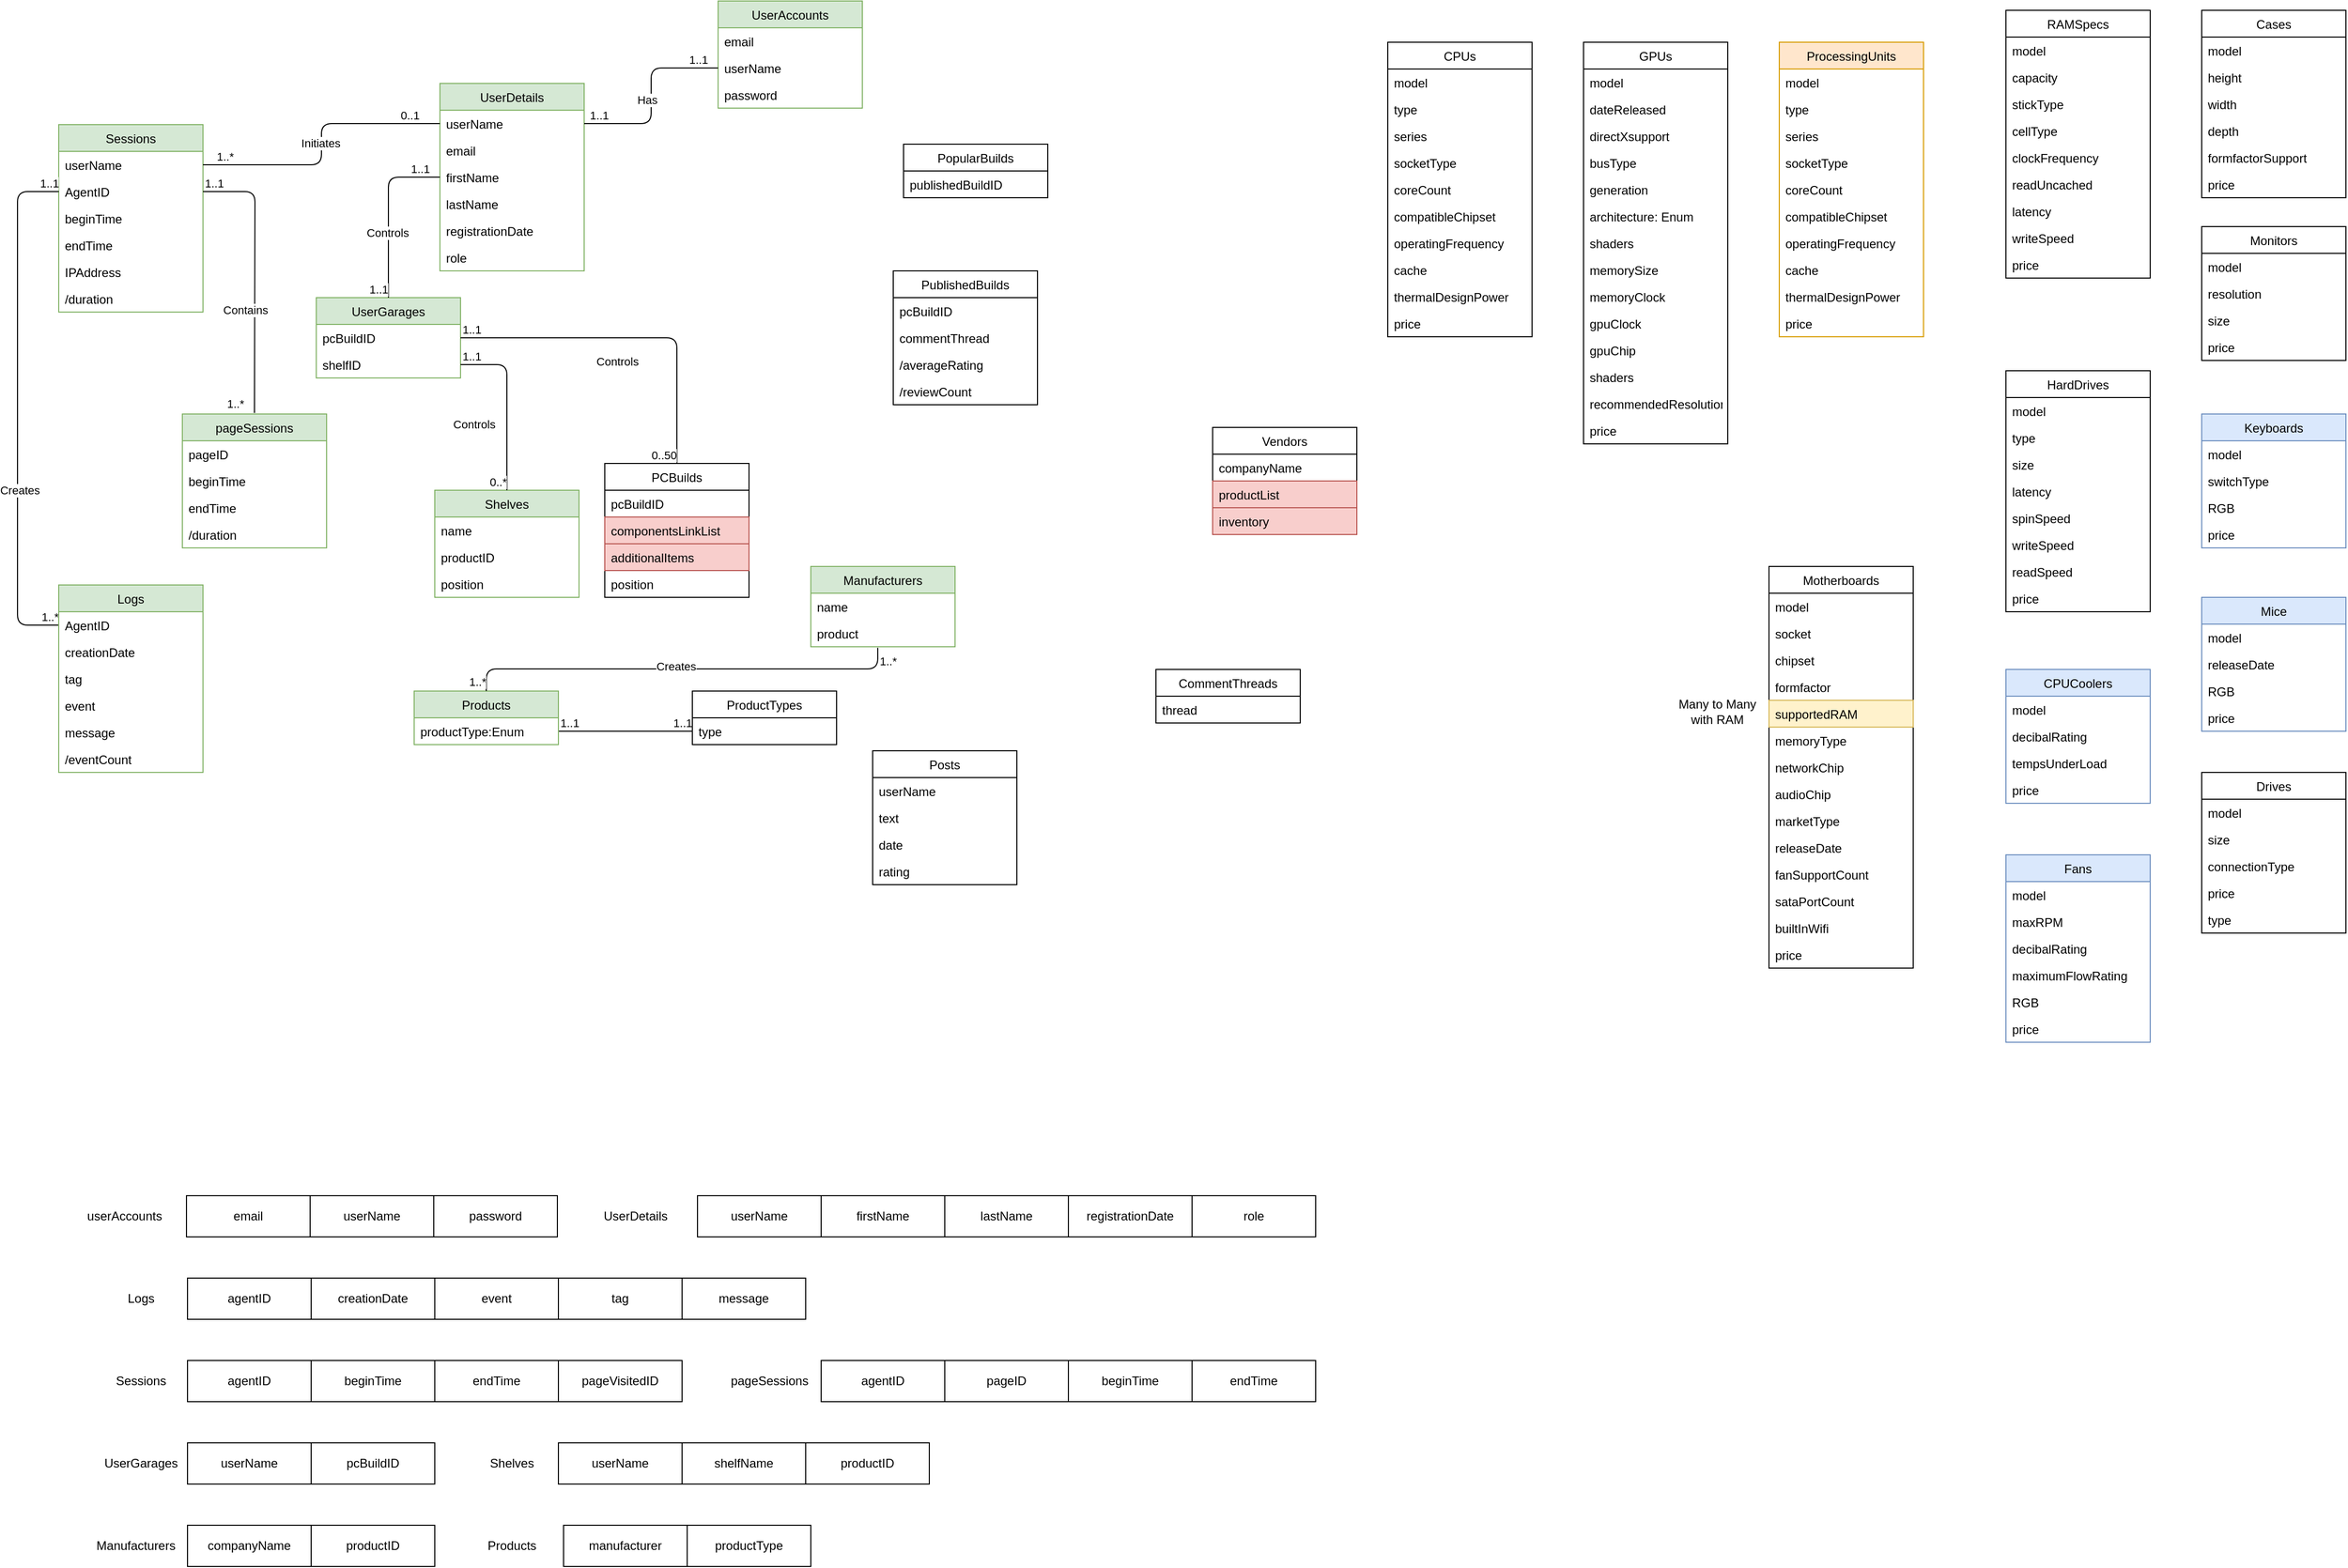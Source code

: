 <mxfile version="13.7.9" type="device"><diagram id="tQbcAPSFG8Sa70v7Fd_i" name="Page-1"><mxGraphModel dx="1106" dy="980" grid="1" gridSize="10" guides="1" tooltips="1" connect="1" arrows="1" fold="1" page="1" pageScale="1" pageWidth="850" pageHeight="1100" math="0" shadow="0"><root><mxCell id="0"/><mxCell id="1" parent="0"/><mxCell id="NkQqoSuQkbGVvQ7vuiUH-16" value="UserDetails" style="swimlane;fontStyle=0;childLayout=stackLayout;horizontal=1;startSize=26;fillColor=#d5e8d4;horizontalStack=0;resizeParent=1;resizeParentMax=0;resizeLast=0;collapsible=1;marginBottom=0;strokeColor=#82b366;" parent="1" vertex="1"><mxGeometry x="440" y="120" width="140" height="182" as="geometry"/></mxCell><mxCell id="NkQqoSuQkbGVvQ7vuiUH-17" value="userName" style="text;strokeColor=none;fillColor=none;align=left;verticalAlign=top;spacingLeft=4;spacingRight=4;overflow=hidden;rotatable=0;points=[[0,0.5],[1,0.5]];portConstraint=eastwest;" parent="NkQqoSuQkbGVvQ7vuiUH-16" vertex="1"><mxGeometry y="26" width="140" height="26" as="geometry"/></mxCell><mxCell id="018C2AkyOv9_UQ_fTfeq-45" value="email" style="text;strokeColor=none;fillColor=none;align=left;verticalAlign=top;spacingLeft=4;spacingRight=4;overflow=hidden;rotatable=0;points=[[0,0.5],[1,0.5]];portConstraint=eastwest;" vertex="1" parent="NkQqoSuQkbGVvQ7vuiUH-16"><mxGeometry y="52" width="140" height="26" as="geometry"/></mxCell><mxCell id="NkQqoSuQkbGVvQ7vuiUH-18" value="firstName" style="text;strokeColor=none;fillColor=none;align=left;verticalAlign=top;spacingLeft=4;spacingRight=4;overflow=hidden;rotatable=0;points=[[0,0.5],[1,0.5]];portConstraint=eastwest;" parent="NkQqoSuQkbGVvQ7vuiUH-16" vertex="1"><mxGeometry y="78" width="140" height="26" as="geometry"/></mxCell><mxCell id="NkQqoSuQkbGVvQ7vuiUH-19" value="lastName" style="text;strokeColor=none;fillColor=none;align=left;verticalAlign=top;spacingLeft=4;spacingRight=4;overflow=hidden;rotatable=0;points=[[0,0.5],[1,0.5]];portConstraint=eastwest;" parent="NkQqoSuQkbGVvQ7vuiUH-16" vertex="1"><mxGeometry y="104" width="140" height="26" as="geometry"/></mxCell><mxCell id="NkQqoSuQkbGVvQ7vuiUH-20" value="registrationDate" style="text;strokeColor=none;fillColor=none;align=left;verticalAlign=top;spacingLeft=4;spacingRight=4;overflow=hidden;rotatable=0;points=[[0,0.5],[1,0.5]];portConstraint=eastwest;" parent="NkQqoSuQkbGVvQ7vuiUH-16" vertex="1"><mxGeometry y="130" width="140" height="26" as="geometry"/></mxCell><mxCell id="NkQqoSuQkbGVvQ7vuiUH-21" value="role" style="text;strokeColor=none;fillColor=none;align=left;verticalAlign=top;spacingLeft=4;spacingRight=4;overflow=hidden;rotatable=0;points=[[0,0.5],[1,0.5]];portConstraint=eastwest;" parent="NkQqoSuQkbGVvQ7vuiUH-16" vertex="1"><mxGeometry y="156" width="140" height="26" as="geometry"/></mxCell><mxCell id="NkQqoSuQkbGVvQ7vuiUH-132" value="RAMSpecs" style="swimlane;fontStyle=0;childLayout=stackLayout;horizontal=1;startSize=26;fillColor=none;horizontalStack=0;resizeParent=1;resizeParentMax=0;resizeLast=0;collapsible=1;marginBottom=0;" parent="1" vertex="1"><mxGeometry x="1960" y="49" width="140" height="260" as="geometry"/></mxCell><mxCell id="NkQqoSuQkbGVvQ7vuiUH-218" value="model" style="text;strokeColor=none;fillColor=none;align=left;verticalAlign=top;spacingLeft=4;spacingRight=4;overflow=hidden;rotatable=0;points=[[0,0.5],[1,0.5]];portConstraint=eastwest;" parent="NkQqoSuQkbGVvQ7vuiUH-132" vertex="1"><mxGeometry y="26" width="140" height="26" as="geometry"/></mxCell><mxCell id="NkQqoSuQkbGVvQ7vuiUH-133" value="capacity" style="text;strokeColor=none;fillColor=none;align=left;verticalAlign=top;spacingLeft=4;spacingRight=4;overflow=hidden;rotatable=0;points=[[0,0.5],[1,0.5]];portConstraint=eastwest;" parent="NkQqoSuQkbGVvQ7vuiUH-132" vertex="1"><mxGeometry y="52" width="140" height="26" as="geometry"/></mxCell><mxCell id="NkQqoSuQkbGVvQ7vuiUH-137" value="stickType" style="text;strokeColor=none;fillColor=none;align=left;verticalAlign=top;spacingLeft=4;spacingRight=4;overflow=hidden;rotatable=0;points=[[0,0.5],[1,0.5]];portConstraint=eastwest;" parent="NkQqoSuQkbGVvQ7vuiUH-132" vertex="1"><mxGeometry y="78" width="140" height="26" as="geometry"/></mxCell><mxCell id="NkQqoSuQkbGVvQ7vuiUH-134" value="cellType" style="text;strokeColor=none;fillColor=none;align=left;verticalAlign=top;spacingLeft=4;spacingRight=4;overflow=hidden;rotatable=0;points=[[0,0.5],[1,0.5]];portConstraint=eastwest;" parent="NkQqoSuQkbGVvQ7vuiUH-132" vertex="1"><mxGeometry y="104" width="140" height="26" as="geometry"/></mxCell><mxCell id="NkQqoSuQkbGVvQ7vuiUH-135" value="clockFrequency" style="text;strokeColor=none;fillColor=none;align=left;verticalAlign=top;spacingLeft=4;spacingRight=4;overflow=hidden;rotatable=0;points=[[0,0.5],[1,0.5]];portConstraint=eastwest;" parent="NkQqoSuQkbGVvQ7vuiUH-132" vertex="1"><mxGeometry y="130" width="140" height="26" as="geometry"/></mxCell><mxCell id="NkQqoSuQkbGVvQ7vuiUH-139" value="readUncached" style="text;strokeColor=none;fillColor=none;align=left;verticalAlign=top;spacingLeft=4;spacingRight=4;overflow=hidden;rotatable=0;points=[[0,0.5],[1,0.5]];portConstraint=eastwest;" parent="NkQqoSuQkbGVvQ7vuiUH-132" vertex="1"><mxGeometry y="156" width="140" height="26" as="geometry"/></mxCell><mxCell id="NkQqoSuQkbGVvQ7vuiUH-140" value="latency" style="text;strokeColor=none;fillColor=none;align=left;verticalAlign=top;spacingLeft=4;spacingRight=4;overflow=hidden;rotatable=0;points=[[0,0.5],[1,0.5]];portConstraint=eastwest;" parent="NkQqoSuQkbGVvQ7vuiUH-132" vertex="1"><mxGeometry y="182" width="140" height="26" as="geometry"/></mxCell><mxCell id="NkQqoSuQkbGVvQ7vuiUH-141" value="writeSpeed" style="text;strokeColor=none;fillColor=none;align=left;verticalAlign=top;spacingLeft=4;spacingRight=4;overflow=hidden;rotatable=0;points=[[0,0.5],[1,0.5]];portConstraint=eastwest;" parent="NkQqoSuQkbGVvQ7vuiUH-132" vertex="1"><mxGeometry y="208" width="140" height="26" as="geometry"/></mxCell><mxCell id="NkQqoSuQkbGVvQ7vuiUH-136" value="price" style="text;strokeColor=none;fillColor=none;align=left;verticalAlign=top;spacingLeft=4;spacingRight=4;overflow=hidden;rotatable=0;points=[[0,0.5],[1,0.5]];portConstraint=eastwest;" parent="NkQqoSuQkbGVvQ7vuiUH-132" vertex="1"><mxGeometry y="234" width="140" height="26" as="geometry"/></mxCell><mxCell id="NkQqoSuQkbGVvQ7vuiUH-166" value="Cases" style="swimlane;fontStyle=0;childLayout=stackLayout;horizontal=1;startSize=26;fillColor=none;horizontalStack=0;resizeParent=1;resizeParentMax=0;resizeLast=0;collapsible=1;marginBottom=0;" parent="1" vertex="1"><mxGeometry x="2150" y="49" width="140" height="182" as="geometry"/></mxCell><mxCell id="NkQqoSuQkbGVvQ7vuiUH-167" value="model" style="text;strokeColor=none;fillColor=none;align=left;verticalAlign=top;spacingLeft=4;spacingRight=4;overflow=hidden;rotatable=0;points=[[0,0.5],[1,0.5]];portConstraint=eastwest;" parent="NkQqoSuQkbGVvQ7vuiUH-166" vertex="1"><mxGeometry y="26" width="140" height="26" as="geometry"/></mxCell><mxCell id="NkQqoSuQkbGVvQ7vuiUH-172" value="height" style="text;strokeColor=none;fillColor=none;align=left;verticalAlign=top;spacingLeft=4;spacingRight=4;overflow=hidden;rotatable=0;points=[[0,0.5],[1,0.5]];portConstraint=eastwest;" parent="NkQqoSuQkbGVvQ7vuiUH-166" vertex="1"><mxGeometry y="52" width="140" height="26" as="geometry"/></mxCell><mxCell id="NkQqoSuQkbGVvQ7vuiUH-173" value="width" style="text;strokeColor=none;fillColor=none;align=left;verticalAlign=top;spacingLeft=4;spacingRight=4;overflow=hidden;rotatable=0;points=[[0,0.5],[1,0.5]];portConstraint=eastwest;" parent="NkQqoSuQkbGVvQ7vuiUH-166" vertex="1"><mxGeometry y="78" width="140" height="26" as="geometry"/></mxCell><mxCell id="NkQqoSuQkbGVvQ7vuiUH-174" value="depth" style="text;strokeColor=none;fillColor=none;align=left;verticalAlign=top;spacingLeft=4;spacingRight=4;overflow=hidden;rotatable=0;points=[[0,0.5],[1,0.5]];portConstraint=eastwest;" parent="NkQqoSuQkbGVvQ7vuiUH-166" vertex="1"><mxGeometry y="104" width="140" height="26" as="geometry"/></mxCell><mxCell id="NkQqoSuQkbGVvQ7vuiUH-175" value="formfactorSupport" style="text;strokeColor=none;fillColor=none;align=left;verticalAlign=top;spacingLeft=4;spacingRight=4;overflow=hidden;rotatable=0;points=[[0,0.5],[1,0.5]];portConstraint=eastwest;" parent="NkQqoSuQkbGVvQ7vuiUH-166" vertex="1"><mxGeometry y="130" width="140" height="26" as="geometry"/></mxCell><mxCell id="NkQqoSuQkbGVvQ7vuiUH-171" value="price" style="text;strokeColor=none;fillColor=none;align=left;verticalAlign=top;spacingLeft=4;spacingRight=4;overflow=hidden;rotatable=0;points=[[0,0.5],[1,0.5]];portConstraint=eastwest;" parent="NkQqoSuQkbGVvQ7vuiUH-166" vertex="1"><mxGeometry y="156" width="140" height="26" as="geometry"/></mxCell><mxCell id="NkQqoSuQkbGVvQ7vuiUH-176" value="Monitors" style="swimlane;fontStyle=0;childLayout=stackLayout;horizontal=1;startSize=26;fillColor=none;horizontalStack=0;resizeParent=1;resizeParentMax=0;resizeLast=0;collapsible=1;marginBottom=0;" parent="1" vertex="1"><mxGeometry x="2150" y="259" width="140" height="130" as="geometry"/></mxCell><mxCell id="NkQqoSuQkbGVvQ7vuiUH-178" value="model" style="text;strokeColor=none;fillColor=none;align=left;verticalAlign=top;spacingLeft=4;spacingRight=4;overflow=hidden;rotatable=0;points=[[0,0.5],[1,0.5]];portConstraint=eastwest;" parent="NkQqoSuQkbGVvQ7vuiUH-176" vertex="1"><mxGeometry y="26" width="140" height="26" as="geometry"/></mxCell><mxCell id="NkQqoSuQkbGVvQ7vuiUH-180" value="resolution" style="text;strokeColor=none;fillColor=none;align=left;verticalAlign=top;spacingLeft=4;spacingRight=4;overflow=hidden;rotatable=0;points=[[0,0.5],[1,0.5]];portConstraint=eastwest;" parent="NkQqoSuQkbGVvQ7vuiUH-176" vertex="1"><mxGeometry y="52" width="140" height="26" as="geometry"/></mxCell><mxCell id="NkQqoSuQkbGVvQ7vuiUH-181" value="size" style="text;strokeColor=none;fillColor=none;align=left;verticalAlign=top;spacingLeft=4;spacingRight=4;overflow=hidden;rotatable=0;points=[[0,0.5],[1,0.5]];portConstraint=eastwest;" parent="NkQqoSuQkbGVvQ7vuiUH-176" vertex="1"><mxGeometry y="78" width="140" height="26" as="geometry"/></mxCell><mxCell id="NkQqoSuQkbGVvQ7vuiUH-179" value="price" style="text;strokeColor=none;fillColor=none;align=left;verticalAlign=top;spacingLeft=4;spacingRight=4;overflow=hidden;rotatable=0;points=[[0,0.5],[1,0.5]];portConstraint=eastwest;" parent="NkQqoSuQkbGVvQ7vuiUH-176" vertex="1"><mxGeometry y="104" width="140" height="26" as="geometry"/></mxCell><mxCell id="NkQqoSuQkbGVvQ7vuiUH-182" value="Keyboards" style="swimlane;fontStyle=0;childLayout=stackLayout;horizontal=1;startSize=26;fillColor=#dae8fc;horizontalStack=0;resizeParent=1;resizeParentMax=0;resizeLast=0;collapsible=1;marginBottom=0;strokeColor=#6c8ebf;" parent="1" vertex="1"><mxGeometry x="2150" y="441" width="140" height="130" as="geometry"/></mxCell><mxCell id="NkQqoSuQkbGVvQ7vuiUH-184" value="model" style="text;strokeColor=none;fillColor=none;align=left;verticalAlign=top;spacingLeft=4;spacingRight=4;overflow=hidden;rotatable=0;points=[[0,0.5],[1,0.5]];portConstraint=eastwest;" parent="NkQqoSuQkbGVvQ7vuiUH-182" vertex="1"><mxGeometry y="26" width="140" height="26" as="geometry"/></mxCell><mxCell id="NkQqoSuQkbGVvQ7vuiUH-185" value="switchType" style="text;strokeColor=none;fillColor=none;align=left;verticalAlign=top;spacingLeft=4;spacingRight=4;overflow=hidden;rotatable=0;points=[[0,0.5],[1,0.5]];portConstraint=eastwest;" parent="NkQqoSuQkbGVvQ7vuiUH-182" vertex="1"><mxGeometry y="52" width="140" height="26" as="geometry"/></mxCell><mxCell id="NkQqoSuQkbGVvQ7vuiUH-187" value="RGB" style="text;strokeColor=none;fillColor=none;align=left;verticalAlign=top;spacingLeft=4;spacingRight=4;overflow=hidden;rotatable=0;points=[[0,0.5],[1,0.5]];portConstraint=eastwest;" parent="NkQqoSuQkbGVvQ7vuiUH-182" vertex="1"><mxGeometry y="78" width="140" height="26" as="geometry"/></mxCell><mxCell id="NkQqoSuQkbGVvQ7vuiUH-188" value="price" style="text;strokeColor=none;fillColor=none;align=left;verticalAlign=top;spacingLeft=4;spacingRight=4;overflow=hidden;rotatable=0;points=[[0,0.5],[1,0.5]];portConstraint=eastwest;" parent="NkQqoSuQkbGVvQ7vuiUH-182" vertex="1"><mxGeometry y="104" width="140" height="26" as="geometry"/></mxCell><mxCell id="NkQqoSuQkbGVvQ7vuiUH-189" value="Mice" style="swimlane;fontStyle=0;childLayout=stackLayout;horizontal=1;startSize=26;fillColor=#dae8fc;horizontalStack=0;resizeParent=1;resizeParentMax=0;resizeLast=0;collapsible=1;marginBottom=0;strokeColor=#6c8ebf;" parent="1" vertex="1"><mxGeometry x="2150" y="619" width="140" height="130" as="geometry"/></mxCell><mxCell id="NkQqoSuQkbGVvQ7vuiUH-191" value="model" style="text;strokeColor=none;fillColor=none;align=left;verticalAlign=top;spacingLeft=4;spacingRight=4;overflow=hidden;rotatable=0;points=[[0,0.5],[1,0.5]];portConstraint=eastwest;" parent="NkQqoSuQkbGVvQ7vuiUH-189" vertex="1"><mxGeometry y="26" width="140" height="26" as="geometry"/></mxCell><mxCell id="NkQqoSuQkbGVvQ7vuiUH-204" value="releaseDate" style="text;strokeColor=none;fillColor=none;align=left;verticalAlign=top;spacingLeft=4;spacingRight=4;overflow=hidden;rotatable=0;points=[[0,0.5],[1,0.5]];portConstraint=eastwest;" parent="NkQqoSuQkbGVvQ7vuiUH-189" vertex="1"><mxGeometry y="52" width="140" height="26" as="geometry"/></mxCell><mxCell id="NkQqoSuQkbGVvQ7vuiUH-192" value="RGB" style="text;strokeColor=none;fillColor=none;align=left;verticalAlign=top;spacingLeft=4;spacingRight=4;overflow=hidden;rotatable=0;points=[[0,0.5],[1,0.5]];portConstraint=eastwest;" parent="NkQqoSuQkbGVvQ7vuiUH-189" vertex="1"><mxGeometry y="78" width="140" height="26" as="geometry"/></mxCell><mxCell id="NkQqoSuQkbGVvQ7vuiUH-193" value="price" style="text;strokeColor=none;fillColor=none;align=left;verticalAlign=top;spacingLeft=4;spacingRight=4;overflow=hidden;rotatable=0;points=[[0,0.5],[1,0.5]];portConstraint=eastwest;" parent="NkQqoSuQkbGVvQ7vuiUH-189" vertex="1"><mxGeometry y="104" width="140" height="26" as="geometry"/></mxCell><mxCell id="NkQqoSuQkbGVvQ7vuiUH-156" value="Fans" style="swimlane;fontStyle=0;childLayout=stackLayout;horizontal=1;startSize=26;fillColor=#dae8fc;horizontalStack=0;resizeParent=1;resizeParentMax=0;resizeLast=0;collapsible=1;marginBottom=0;strokeColor=#6c8ebf;" parent="1" vertex="1"><mxGeometry x="1960" y="869" width="140" height="182" as="geometry"/></mxCell><mxCell id="NkQqoSuQkbGVvQ7vuiUH-220" value="model" style="text;strokeColor=none;fillColor=none;align=left;verticalAlign=top;spacingLeft=4;spacingRight=4;overflow=hidden;rotatable=0;points=[[0,0.5],[1,0.5]];portConstraint=eastwest;" parent="NkQqoSuQkbGVvQ7vuiUH-156" vertex="1"><mxGeometry y="26" width="140" height="26" as="geometry"/></mxCell><mxCell id="NkQqoSuQkbGVvQ7vuiUH-157" value="maxRPM" style="text;strokeColor=none;fillColor=none;align=left;verticalAlign=top;spacingLeft=4;spacingRight=4;overflow=hidden;rotatable=0;points=[[0,0.5],[1,0.5]];portConstraint=eastwest;" parent="NkQqoSuQkbGVvQ7vuiUH-156" vertex="1"><mxGeometry y="52" width="140" height="26" as="geometry"/></mxCell><mxCell id="NkQqoSuQkbGVvQ7vuiUH-161" value="decibalRating" style="text;strokeColor=none;fillColor=none;align=left;verticalAlign=top;spacingLeft=4;spacingRight=4;overflow=hidden;rotatable=0;points=[[0,0.5],[1,0.5]];portConstraint=eastwest;" parent="NkQqoSuQkbGVvQ7vuiUH-156" vertex="1"><mxGeometry y="78" width="140" height="26" as="geometry"/></mxCell><mxCell id="NkQqoSuQkbGVvQ7vuiUH-162" value="maximumFlowRating" style="text;strokeColor=none;fillColor=none;align=left;verticalAlign=top;spacingLeft=4;spacingRight=4;overflow=hidden;rotatable=0;points=[[0,0.5],[1,0.5]];portConstraint=eastwest;" parent="NkQqoSuQkbGVvQ7vuiUH-156" vertex="1"><mxGeometry y="104" width="140" height="26" as="geometry"/></mxCell><mxCell id="NkQqoSuQkbGVvQ7vuiUH-165" value="RGB" style="text;strokeColor=none;fillColor=none;align=left;verticalAlign=top;spacingLeft=4;spacingRight=4;overflow=hidden;rotatable=0;points=[[0,0.5],[1,0.5]];portConstraint=eastwest;" parent="NkQqoSuQkbGVvQ7vuiUH-156" vertex="1"><mxGeometry y="130" width="140" height="26" as="geometry"/></mxCell><mxCell id="NkQqoSuQkbGVvQ7vuiUH-163" value="price" style="text;strokeColor=none;fillColor=none;align=left;verticalAlign=top;spacingLeft=4;spacingRight=4;overflow=hidden;rotatable=0;points=[[0,0.5],[1,0.5]];portConstraint=eastwest;" parent="NkQqoSuQkbGVvQ7vuiUH-156" vertex="1"><mxGeometry y="156" width="140" height="26" as="geometry"/></mxCell><mxCell id="NkQqoSuQkbGVvQ7vuiUH-151" value="CPUCoolers" style="swimlane;fontStyle=0;childLayout=stackLayout;horizontal=1;startSize=26;fillColor=#dae8fc;horizontalStack=0;resizeParent=1;resizeParentMax=0;resizeLast=0;collapsible=1;marginBottom=0;strokeColor=#6c8ebf;" parent="1" vertex="1"><mxGeometry x="1960" y="689" width="140" height="130" as="geometry"/></mxCell><mxCell id="NkQqoSuQkbGVvQ7vuiUH-206" value="model" style="text;strokeColor=none;fillColor=none;align=left;verticalAlign=top;spacingLeft=4;spacingRight=4;overflow=hidden;rotatable=0;points=[[0,0.5],[1,0.5]];portConstraint=eastwest;" parent="NkQqoSuQkbGVvQ7vuiUH-151" vertex="1"><mxGeometry y="26" width="140" height="26" as="geometry"/></mxCell><mxCell id="NkQqoSuQkbGVvQ7vuiUH-152" value="decibalRating" style="text;strokeColor=none;fillColor=none;align=left;verticalAlign=top;spacingLeft=4;spacingRight=4;overflow=hidden;rotatable=0;points=[[0,0.5],[1,0.5]];portConstraint=eastwest;" parent="NkQqoSuQkbGVvQ7vuiUH-151" vertex="1"><mxGeometry y="52" width="140" height="26" as="geometry"/></mxCell><mxCell id="NkQqoSuQkbGVvQ7vuiUH-153" value="tempsUnderLoad" style="text;strokeColor=none;fillColor=none;align=left;verticalAlign=top;spacingLeft=4;spacingRight=4;overflow=hidden;rotatable=0;points=[[0,0.5],[1,0.5]];portConstraint=eastwest;" parent="NkQqoSuQkbGVvQ7vuiUH-151" vertex="1"><mxGeometry y="78" width="140" height="26" as="geometry"/></mxCell><mxCell id="NkQqoSuQkbGVvQ7vuiUH-164" value="price" style="text;strokeColor=none;fillColor=none;align=left;verticalAlign=top;spacingLeft=4;spacingRight=4;overflow=hidden;rotatable=0;points=[[0,0.5],[1,0.5]];portConstraint=eastwest;" parent="NkQqoSuQkbGVvQ7vuiUH-151" vertex="1"><mxGeometry y="104" width="140" height="26" as="geometry"/></mxCell><mxCell id="NkQqoSuQkbGVvQ7vuiUH-142" value="HardDrives" style="swimlane;fontStyle=0;childLayout=stackLayout;horizontal=1;startSize=26;fillColor=none;horizontalStack=0;resizeParent=1;resizeParentMax=0;resizeLast=0;collapsible=1;marginBottom=0;" parent="1" vertex="1"><mxGeometry x="1960" y="399" width="140" height="234" as="geometry"/></mxCell><mxCell id="NkQqoSuQkbGVvQ7vuiUH-207" value="model" style="text;strokeColor=none;fillColor=none;align=left;verticalAlign=top;spacingLeft=4;spacingRight=4;overflow=hidden;rotatable=0;points=[[0,0.5],[1,0.5]];portConstraint=eastwest;" parent="NkQqoSuQkbGVvQ7vuiUH-142" vertex="1"><mxGeometry y="26" width="140" height="26" as="geometry"/></mxCell><mxCell id="NkQqoSuQkbGVvQ7vuiUH-143" value="type" style="text;strokeColor=none;fillColor=none;align=left;verticalAlign=top;spacingLeft=4;spacingRight=4;overflow=hidden;rotatable=0;points=[[0,0.5],[1,0.5]];portConstraint=eastwest;" parent="NkQqoSuQkbGVvQ7vuiUH-142" vertex="1"><mxGeometry y="52" width="140" height="26" as="geometry"/></mxCell><mxCell id="NkQqoSuQkbGVvQ7vuiUH-145" value="size" style="text;strokeColor=none;fillColor=none;align=left;verticalAlign=top;spacingLeft=4;spacingRight=4;overflow=hidden;rotatable=0;points=[[0,0.5],[1,0.5]];portConstraint=eastwest;" parent="NkQqoSuQkbGVvQ7vuiUH-142" vertex="1"><mxGeometry y="78" width="140" height="26" as="geometry"/></mxCell><mxCell id="NkQqoSuQkbGVvQ7vuiUH-147" value="latency" style="text;strokeColor=none;fillColor=none;align=left;verticalAlign=top;spacingLeft=4;spacingRight=4;overflow=hidden;rotatable=0;points=[[0,0.5],[1,0.5]];portConstraint=eastwest;" parent="NkQqoSuQkbGVvQ7vuiUH-142" vertex="1"><mxGeometry y="104" width="140" height="26" as="geometry"/></mxCell><mxCell id="NkQqoSuQkbGVvQ7vuiUH-148" value="spinSpeed" style="text;strokeColor=none;fillColor=none;align=left;verticalAlign=top;spacingLeft=4;spacingRight=4;overflow=hidden;rotatable=0;points=[[0,0.5],[1,0.5]];portConstraint=eastwest;" parent="NkQqoSuQkbGVvQ7vuiUH-142" vertex="1"><mxGeometry y="130" width="140" height="26" as="geometry"/></mxCell><mxCell id="NkQqoSuQkbGVvQ7vuiUH-149" value="writeSpeed" style="text;strokeColor=none;fillColor=none;align=left;verticalAlign=top;spacingLeft=4;spacingRight=4;overflow=hidden;rotatable=0;points=[[0,0.5],[1,0.5]];portConstraint=eastwest;" parent="NkQqoSuQkbGVvQ7vuiUH-142" vertex="1"><mxGeometry y="156" width="140" height="26" as="geometry"/></mxCell><mxCell id="NkQqoSuQkbGVvQ7vuiUH-150" value="readSpeed" style="text;strokeColor=none;fillColor=none;align=left;verticalAlign=top;spacingLeft=4;spacingRight=4;overflow=hidden;rotatable=0;points=[[0,0.5],[1,0.5]];portConstraint=eastwest;" parent="NkQqoSuQkbGVvQ7vuiUH-142" vertex="1"><mxGeometry y="182" width="140" height="26" as="geometry"/></mxCell><mxCell id="NkQqoSuQkbGVvQ7vuiUH-146" value="price" style="text;strokeColor=none;fillColor=none;align=left;verticalAlign=top;spacingLeft=4;spacingRight=4;overflow=hidden;rotatable=0;points=[[0,0.5],[1,0.5]];portConstraint=eastwest;" parent="NkQqoSuQkbGVvQ7vuiUH-142" vertex="1"><mxGeometry y="208" width="140" height="26" as="geometry"/></mxCell><mxCell id="NkQqoSuQkbGVvQ7vuiUH-199" value="Drives" style="swimlane;fontStyle=0;childLayout=stackLayout;horizontal=1;startSize=26;horizontalStack=0;resizeParent=1;resizeParentMax=0;resizeLast=0;collapsible=1;marginBottom=0;" parent="1" vertex="1"><mxGeometry x="2150" y="789" width="140" height="156" as="geometry"/></mxCell><mxCell id="NkQqoSuQkbGVvQ7vuiUH-201" value="model" style="text;strokeColor=none;fillColor=none;align=left;verticalAlign=top;spacingLeft=4;spacingRight=4;overflow=hidden;rotatable=0;points=[[0,0.5],[1,0.5]];portConstraint=eastwest;" parent="NkQqoSuQkbGVvQ7vuiUH-199" vertex="1"><mxGeometry y="26" width="140" height="26" as="geometry"/></mxCell><mxCell id="NkQqoSuQkbGVvQ7vuiUH-202" value="size" style="text;strokeColor=none;fillColor=none;align=left;verticalAlign=top;spacingLeft=4;spacingRight=4;overflow=hidden;rotatable=0;points=[[0,0.5],[1,0.5]];portConstraint=eastwest;" parent="NkQqoSuQkbGVvQ7vuiUH-199" vertex="1"><mxGeometry y="52" width="140" height="26" as="geometry"/></mxCell><mxCell id="NkQqoSuQkbGVvQ7vuiUH-227" value="connectionType" style="text;strokeColor=none;fillColor=none;align=left;verticalAlign=top;spacingLeft=4;spacingRight=4;overflow=hidden;rotatable=0;points=[[0,0.5],[1,0.5]];portConstraint=eastwest;" parent="NkQqoSuQkbGVvQ7vuiUH-199" vertex="1"><mxGeometry y="78" width="140" height="26" as="geometry"/></mxCell><mxCell id="NkQqoSuQkbGVvQ7vuiUH-203" value="price" style="text;strokeColor=none;fillColor=none;align=left;verticalAlign=top;spacingLeft=4;spacingRight=4;overflow=hidden;rotatable=0;points=[[0,0.5],[1,0.5]];portConstraint=eastwest;" parent="NkQqoSuQkbGVvQ7vuiUH-199" vertex="1"><mxGeometry y="104" width="140" height="26" as="geometry"/></mxCell><mxCell id="7_eqNpfrE0pbJmHg9PXk-14" value="type" style="text;strokeColor=none;fillColor=none;align=left;verticalAlign=top;spacingLeft=4;spacingRight=4;overflow=hidden;rotatable=0;points=[[0,0.5],[1,0.5]];portConstraint=eastwest;" parent="NkQqoSuQkbGVvQ7vuiUH-199" vertex="1"><mxGeometry y="130" width="140" height="26" as="geometry"/></mxCell><mxCell id="NkQqoSuQkbGVvQ7vuiUH-97" value="Motherboards" style="swimlane;fontStyle=0;childLayout=stackLayout;horizontal=1;startSize=26;fillColor=none;horizontalStack=0;resizeParent=1;resizeParentMax=0;resizeLast=0;collapsible=1;marginBottom=0;" parent="1" vertex="1"><mxGeometry x="1730" y="589" width="140" height="390" as="geometry"/></mxCell><mxCell id="NkQqoSuQkbGVvQ7vuiUH-98" value="model" style="text;strokeColor=none;fillColor=none;align=left;verticalAlign=top;spacingLeft=4;spacingRight=4;overflow=hidden;rotatable=0;points=[[0,0.5],[1,0.5]];portConstraint=eastwest;" parent="NkQqoSuQkbGVvQ7vuiUH-97" vertex="1"><mxGeometry y="26" width="140" height="26" as="geometry"/></mxCell><mxCell id="NkQqoSuQkbGVvQ7vuiUH-117" value="socket" style="text;strokeColor=none;fillColor=none;align=left;verticalAlign=top;spacingLeft=4;spacingRight=4;overflow=hidden;rotatable=0;points=[[0,0.5],[1,0.5]];portConstraint=eastwest;" parent="NkQqoSuQkbGVvQ7vuiUH-97" vertex="1"><mxGeometry y="52" width="140" height="26" as="geometry"/></mxCell><mxCell id="NkQqoSuQkbGVvQ7vuiUH-118" value="chipset" style="text;strokeColor=none;fillColor=none;align=left;verticalAlign=top;spacingLeft=4;spacingRight=4;overflow=hidden;rotatable=0;points=[[0,0.5],[1,0.5]];portConstraint=eastwest;" parent="NkQqoSuQkbGVvQ7vuiUH-97" vertex="1"><mxGeometry y="78" width="140" height="26" as="geometry"/></mxCell><mxCell id="NkQqoSuQkbGVvQ7vuiUH-119" value="formfactor" style="text;strokeColor=none;fillColor=none;align=left;verticalAlign=top;spacingLeft=4;spacingRight=4;overflow=hidden;rotatable=0;points=[[0,0.5],[1,0.5]];portConstraint=eastwest;" parent="NkQqoSuQkbGVvQ7vuiUH-97" vertex="1"><mxGeometry y="104" width="140" height="26" as="geometry"/></mxCell><mxCell id="NkQqoSuQkbGVvQ7vuiUH-120" value="supportedRAM" style="text;strokeColor=#d6b656;fillColor=#fff2cc;align=left;verticalAlign=top;spacingLeft=4;spacingRight=4;overflow=hidden;rotatable=0;points=[[0,0.5],[1,0.5]];portConstraint=eastwest;" parent="NkQqoSuQkbGVvQ7vuiUH-97" vertex="1"><mxGeometry y="130" width="140" height="26" as="geometry"/></mxCell><mxCell id="NkQqoSuQkbGVvQ7vuiUH-99" value="memoryType" style="text;strokeColor=none;fillColor=none;align=left;verticalAlign=top;spacingLeft=4;spacingRight=4;overflow=hidden;rotatable=0;points=[[0,0.5],[1,0.5]];portConstraint=eastwest;" parent="NkQqoSuQkbGVvQ7vuiUH-97" vertex="1"><mxGeometry y="156" width="140" height="26" as="geometry"/></mxCell><mxCell id="NkQqoSuQkbGVvQ7vuiUH-121" value="networkChip" style="text;strokeColor=none;fillColor=none;align=left;verticalAlign=top;spacingLeft=4;spacingRight=4;overflow=hidden;rotatable=0;points=[[0,0.5],[1,0.5]];portConstraint=eastwest;" parent="NkQqoSuQkbGVvQ7vuiUH-97" vertex="1"><mxGeometry y="182" width="140" height="26" as="geometry"/></mxCell><mxCell id="NkQqoSuQkbGVvQ7vuiUH-122" value="audioChip" style="text;strokeColor=none;fillColor=none;align=left;verticalAlign=top;spacingLeft=4;spacingRight=4;overflow=hidden;rotatable=0;points=[[0,0.5],[1,0.5]];portConstraint=eastwest;" parent="NkQqoSuQkbGVvQ7vuiUH-97" vertex="1"><mxGeometry y="208" width="140" height="26" as="geometry"/></mxCell><mxCell id="NkQqoSuQkbGVvQ7vuiUH-123" value="marketType" style="text;strokeColor=none;fillColor=none;align=left;verticalAlign=top;spacingLeft=4;spacingRight=4;overflow=hidden;rotatable=0;points=[[0,0.5],[1,0.5]];portConstraint=eastwest;" parent="NkQqoSuQkbGVvQ7vuiUH-97" vertex="1"><mxGeometry y="234" width="140" height="26" as="geometry"/></mxCell><mxCell id="NkQqoSuQkbGVvQ7vuiUH-124" value="releaseDate" style="text;strokeColor=none;fillColor=none;align=left;verticalAlign=top;spacingLeft=4;spacingRight=4;overflow=hidden;rotatable=0;points=[[0,0.5],[1,0.5]];portConstraint=eastwest;" parent="NkQqoSuQkbGVvQ7vuiUH-97" vertex="1"><mxGeometry y="260" width="140" height="26" as="geometry"/></mxCell><mxCell id="NkQqoSuQkbGVvQ7vuiUH-125" value="fanSupportCount" style="text;strokeColor=none;fillColor=none;align=left;verticalAlign=top;spacingLeft=4;spacingRight=4;overflow=hidden;rotatable=0;points=[[0,0.5],[1,0.5]];portConstraint=eastwest;" parent="NkQqoSuQkbGVvQ7vuiUH-97" vertex="1"><mxGeometry y="286" width="140" height="26" as="geometry"/></mxCell><mxCell id="NkQqoSuQkbGVvQ7vuiUH-126" value="sataPortCount" style="text;strokeColor=none;fillColor=none;align=left;verticalAlign=top;spacingLeft=4;spacingRight=4;overflow=hidden;rotatable=0;points=[[0,0.5],[1,0.5]];portConstraint=eastwest;" parent="NkQqoSuQkbGVvQ7vuiUH-97" vertex="1"><mxGeometry y="312" width="140" height="26" as="geometry"/></mxCell><mxCell id="NkQqoSuQkbGVvQ7vuiUH-131" value="builtInWifi" style="text;strokeColor=none;fillColor=none;align=left;verticalAlign=top;spacingLeft=4;spacingRight=4;overflow=hidden;rotatable=0;points=[[0,0.5],[1,0.5]];portConstraint=eastwest;" parent="NkQqoSuQkbGVvQ7vuiUH-97" vertex="1"><mxGeometry y="338" width="140" height="26" as="geometry"/></mxCell><mxCell id="NkQqoSuQkbGVvQ7vuiUH-128" value="price" style="text;strokeColor=none;fillColor=none;align=left;verticalAlign=top;spacingLeft=4;spacingRight=4;overflow=hidden;rotatable=0;points=[[0,0.5],[1,0.5]];portConstraint=eastwest;" parent="NkQqoSuQkbGVvQ7vuiUH-97" vertex="1"><mxGeometry y="364" width="140" height="26" as="geometry"/></mxCell><mxCell id="7_eqNpfrE0pbJmHg9PXk-1" value="ProcessingUnits" style="swimlane;fontStyle=0;childLayout=stackLayout;horizontal=1;startSize=26;fillColor=#ffe6cc;horizontalStack=0;resizeParent=1;resizeParentMax=0;resizeLast=0;collapsible=1;marginBottom=0;strokeColor=#d79b00;" parent="1" vertex="1"><mxGeometry x="1740" y="80" width="140" height="286" as="geometry"/></mxCell><mxCell id="7_eqNpfrE0pbJmHg9PXk-2" value="model" style="text;strokeColor=none;fillColor=none;align=left;verticalAlign=top;spacingLeft=4;spacingRight=4;overflow=hidden;rotatable=0;points=[[0,0.5],[1,0.5]];portConstraint=eastwest;" parent="7_eqNpfrE0pbJmHg9PXk-1" vertex="1"><mxGeometry y="26" width="140" height="26" as="geometry"/></mxCell><mxCell id="7_eqNpfrE0pbJmHg9PXk-3" value="type" style="text;strokeColor=none;fillColor=none;align=left;verticalAlign=top;spacingLeft=4;spacingRight=4;overflow=hidden;rotatable=0;points=[[0,0.5],[1,0.5]];portConstraint=eastwest;" parent="7_eqNpfrE0pbJmHg9PXk-1" vertex="1"><mxGeometry y="52" width="140" height="26" as="geometry"/></mxCell><mxCell id="7_eqNpfrE0pbJmHg9PXk-4" value="series" style="text;strokeColor=none;fillColor=none;align=left;verticalAlign=top;spacingLeft=4;spacingRight=4;overflow=hidden;rotatable=0;points=[[0,0.5],[1,0.5]];portConstraint=eastwest;" parent="7_eqNpfrE0pbJmHg9PXk-1" vertex="1"><mxGeometry y="78" width="140" height="26" as="geometry"/></mxCell><mxCell id="7_eqNpfrE0pbJmHg9PXk-5" value="socketType" style="text;strokeColor=none;fillColor=none;align=left;verticalAlign=top;spacingLeft=4;spacingRight=4;overflow=hidden;rotatable=0;points=[[0,0.5],[1,0.5]];portConstraint=eastwest;" parent="7_eqNpfrE0pbJmHg9PXk-1" vertex="1"><mxGeometry y="104" width="140" height="26" as="geometry"/></mxCell><mxCell id="7_eqNpfrE0pbJmHg9PXk-6" value="coreCount" style="text;strokeColor=none;fillColor=none;align=left;verticalAlign=top;spacingLeft=4;spacingRight=4;overflow=hidden;rotatable=0;points=[[0,0.5],[1,0.5]];portConstraint=eastwest;" parent="7_eqNpfrE0pbJmHg9PXk-1" vertex="1"><mxGeometry y="130" width="140" height="26" as="geometry"/></mxCell><mxCell id="7_eqNpfrE0pbJmHg9PXk-7" value="compatibleChipset" style="text;strokeColor=none;fillColor=none;align=left;verticalAlign=top;spacingLeft=4;spacingRight=4;overflow=hidden;rotatable=0;points=[[0,0.5],[1,0.5]];portConstraint=eastwest;" parent="7_eqNpfrE0pbJmHg9PXk-1" vertex="1"><mxGeometry y="156" width="140" height="26" as="geometry"/></mxCell><mxCell id="7_eqNpfrE0pbJmHg9PXk-8" value="operatingFrequency" style="text;strokeColor=none;fillColor=none;align=left;verticalAlign=top;spacingLeft=4;spacingRight=4;overflow=hidden;rotatable=0;points=[[0,0.5],[1,0.5]];portConstraint=eastwest;" parent="7_eqNpfrE0pbJmHg9PXk-1" vertex="1"><mxGeometry y="182" width="140" height="26" as="geometry"/></mxCell><mxCell id="7_eqNpfrE0pbJmHg9PXk-9" value="cache" style="text;strokeColor=none;fillColor=none;align=left;verticalAlign=top;spacingLeft=4;spacingRight=4;overflow=hidden;rotatable=0;points=[[0,0.5],[1,0.5]];portConstraint=eastwest;" parent="7_eqNpfrE0pbJmHg9PXk-1" vertex="1"><mxGeometry y="208" width="140" height="26" as="geometry"/></mxCell><mxCell id="7_eqNpfrE0pbJmHg9PXk-10" value="thermalDesignPower" style="text;strokeColor=none;fillColor=none;align=left;verticalAlign=top;spacingLeft=4;spacingRight=4;overflow=hidden;rotatable=0;points=[[0,0.5],[1,0.5]];portConstraint=eastwest;" parent="7_eqNpfrE0pbJmHg9PXk-1" vertex="1"><mxGeometry y="234" width="140" height="26" as="geometry"/></mxCell><mxCell id="7_eqNpfrE0pbJmHg9PXk-11" value="price" style="text;strokeColor=none;fillColor=none;align=left;verticalAlign=top;spacingLeft=4;spacingRight=4;overflow=hidden;rotatable=0;points=[[0,0.5],[1,0.5]];portConstraint=eastwest;" parent="7_eqNpfrE0pbJmHg9PXk-1" vertex="1"><mxGeometry y="260" width="140" height="26" as="geometry"/></mxCell><mxCell id="NkQqoSuQkbGVvQ7vuiUH-81" value="GPUs" style="swimlane;fontStyle=0;childLayout=stackLayout;horizontal=1;startSize=26;fillColor=none;horizontalStack=0;resizeParent=1;resizeParentMax=0;resizeLast=0;collapsible=1;marginBottom=0;" parent="1" vertex="1"><mxGeometry x="1550" y="80" width="140" height="390" as="geometry"/></mxCell><mxCell id="NkQqoSuQkbGVvQ7vuiUH-238" value="model" style="text;strokeColor=none;fillColor=none;align=left;verticalAlign=top;spacingLeft=4;spacingRight=4;overflow=hidden;rotatable=0;points=[[0,0.5],[1,0.5]];portConstraint=eastwest;" parent="NkQqoSuQkbGVvQ7vuiUH-81" vertex="1"><mxGeometry y="26" width="140" height="26" as="geometry"/></mxCell><mxCell id="NkQqoSuQkbGVvQ7vuiUH-83" value="dateReleased" style="text;strokeColor=none;fillColor=none;align=left;verticalAlign=top;spacingLeft=4;spacingRight=4;overflow=hidden;rotatable=0;points=[[0,0.5],[1,0.5]];portConstraint=eastwest;" parent="NkQqoSuQkbGVvQ7vuiUH-81" vertex="1"><mxGeometry y="52" width="140" height="26" as="geometry"/></mxCell><mxCell id="NkQqoSuQkbGVvQ7vuiUH-84" value="directXsupport" style="text;strokeColor=none;fillColor=none;align=left;verticalAlign=top;spacingLeft=4;spacingRight=4;overflow=hidden;rotatable=0;points=[[0,0.5],[1,0.5]];portConstraint=eastwest;" parent="NkQqoSuQkbGVvQ7vuiUH-81" vertex="1"><mxGeometry y="78" width="140" height="26" as="geometry"/></mxCell><mxCell id="NkQqoSuQkbGVvQ7vuiUH-85" value="busType" style="text;strokeColor=none;fillColor=none;align=left;verticalAlign=top;spacingLeft=4;spacingRight=4;overflow=hidden;rotatable=0;points=[[0,0.5],[1,0.5]];portConstraint=eastwest;" parent="NkQqoSuQkbGVvQ7vuiUH-81" vertex="1"><mxGeometry y="104" width="140" height="26" as="geometry"/></mxCell><mxCell id="NkQqoSuQkbGVvQ7vuiUH-87" value="generation" style="text;strokeColor=none;fillColor=none;align=left;verticalAlign=top;spacingLeft=4;spacingRight=4;overflow=hidden;rotatable=0;points=[[0,0.5],[1,0.5]];portConstraint=eastwest;" parent="NkQqoSuQkbGVvQ7vuiUH-81" vertex="1"><mxGeometry y="130" width="140" height="26" as="geometry"/></mxCell><mxCell id="NkQqoSuQkbGVvQ7vuiUH-88" value="architecture: Enum" style="text;strokeColor=none;fillColor=none;align=left;verticalAlign=top;spacingLeft=4;spacingRight=4;overflow=hidden;rotatable=0;points=[[0,0.5],[1,0.5]];portConstraint=eastwest;" parent="NkQqoSuQkbGVvQ7vuiUH-81" vertex="1"><mxGeometry y="156" width="140" height="26" as="geometry"/></mxCell><mxCell id="NkQqoSuQkbGVvQ7vuiUH-90" value="shaders" style="text;strokeColor=none;fillColor=none;align=left;verticalAlign=top;spacingLeft=4;spacingRight=4;overflow=hidden;rotatable=0;points=[[0,0.5],[1,0.5]];portConstraint=eastwest;" parent="NkQqoSuQkbGVvQ7vuiUH-81" vertex="1"><mxGeometry y="182" width="140" height="26" as="geometry"/></mxCell><mxCell id="NkQqoSuQkbGVvQ7vuiUH-91" value="memorySize" style="text;strokeColor=none;fillColor=none;align=left;verticalAlign=top;spacingLeft=4;spacingRight=4;overflow=hidden;rotatable=0;points=[[0,0.5],[1,0.5]];portConstraint=eastwest;" parent="NkQqoSuQkbGVvQ7vuiUH-81" vertex="1"><mxGeometry y="208" width="140" height="26" as="geometry"/></mxCell><mxCell id="NkQqoSuQkbGVvQ7vuiUH-92" value="memoryClock" style="text;strokeColor=none;fillColor=none;align=left;verticalAlign=top;spacingLeft=4;spacingRight=4;overflow=hidden;rotatable=0;points=[[0,0.5],[1,0.5]];portConstraint=eastwest;" parent="NkQqoSuQkbGVvQ7vuiUH-81" vertex="1"><mxGeometry y="234" width="140" height="26" as="geometry"/></mxCell><mxCell id="NkQqoSuQkbGVvQ7vuiUH-93" value="gpuClock" style="text;strokeColor=none;fillColor=none;align=left;verticalAlign=top;spacingLeft=4;spacingRight=4;overflow=hidden;rotatable=0;points=[[0,0.5],[1,0.5]];portConstraint=eastwest;" parent="NkQqoSuQkbGVvQ7vuiUH-81" vertex="1"><mxGeometry y="260" width="140" height="26" as="geometry"/></mxCell><mxCell id="NkQqoSuQkbGVvQ7vuiUH-95" value="gpuChip" style="text;strokeColor=none;fillColor=none;align=left;verticalAlign=top;spacingLeft=4;spacingRight=4;overflow=hidden;rotatable=0;points=[[0,0.5],[1,0.5]];portConstraint=eastwest;" parent="NkQqoSuQkbGVvQ7vuiUH-81" vertex="1"><mxGeometry y="286" width="140" height="26" as="geometry"/></mxCell><mxCell id="NkQqoSuQkbGVvQ7vuiUH-94" value="shaders" style="text;strokeColor=none;fillColor=none;align=left;verticalAlign=top;spacingLeft=4;spacingRight=4;overflow=hidden;rotatable=0;points=[[0,0.5],[1,0.5]];portConstraint=eastwest;" parent="NkQqoSuQkbGVvQ7vuiUH-81" vertex="1"><mxGeometry y="312" width="140" height="26" as="geometry"/></mxCell><mxCell id="NkQqoSuQkbGVvQ7vuiUH-96" value="recommendedResolution" style="text;strokeColor=none;fillColor=none;align=left;verticalAlign=top;spacingLeft=4;spacingRight=4;overflow=hidden;rotatable=0;points=[[0,0.5],[1,0.5]];portConstraint=eastwest;" parent="NkQqoSuQkbGVvQ7vuiUH-81" vertex="1"><mxGeometry y="338" width="140" height="26" as="geometry"/></mxCell><mxCell id="NkQqoSuQkbGVvQ7vuiUH-129" value="price" style="text;strokeColor=none;fillColor=none;align=left;verticalAlign=top;spacingLeft=4;spacingRight=4;overflow=hidden;rotatable=0;points=[[0,0.5],[1,0.5]];portConstraint=eastwest;" parent="NkQqoSuQkbGVvQ7vuiUH-81" vertex="1"><mxGeometry y="364" width="140" height="26" as="geometry"/></mxCell><mxCell id="NkQqoSuQkbGVvQ7vuiUH-71" value="CPUs" style="swimlane;fontStyle=0;childLayout=stackLayout;horizontal=1;startSize=26;fillColor=none;horizontalStack=0;resizeParent=1;resizeParentMax=0;resizeLast=0;collapsible=1;marginBottom=0;" parent="1" vertex="1"><mxGeometry x="1360" y="80" width="140" height="286" as="geometry"/></mxCell><mxCell id="NkQqoSuQkbGVvQ7vuiUH-239" value="model" style="text;strokeColor=none;fillColor=none;align=left;verticalAlign=top;spacingLeft=4;spacingRight=4;overflow=hidden;rotatable=0;points=[[0,0.5],[1,0.5]];portConstraint=eastwest;" parent="NkQqoSuQkbGVvQ7vuiUH-71" vertex="1"><mxGeometry y="26" width="140" height="26" as="geometry"/></mxCell><mxCell id="NkQqoSuQkbGVvQ7vuiUH-73" value="type" style="text;strokeColor=none;fillColor=none;align=left;verticalAlign=top;spacingLeft=4;spacingRight=4;overflow=hidden;rotatable=0;points=[[0,0.5],[1,0.5]];portConstraint=eastwest;" parent="NkQqoSuQkbGVvQ7vuiUH-71" vertex="1"><mxGeometry y="52" width="140" height="26" as="geometry"/></mxCell><mxCell id="NkQqoSuQkbGVvQ7vuiUH-74" value="series" style="text;strokeColor=none;fillColor=none;align=left;verticalAlign=top;spacingLeft=4;spacingRight=4;overflow=hidden;rotatable=0;points=[[0,0.5],[1,0.5]];portConstraint=eastwest;" parent="NkQqoSuQkbGVvQ7vuiUH-71" vertex="1"><mxGeometry y="78" width="140" height="26" as="geometry"/></mxCell><mxCell id="NkQqoSuQkbGVvQ7vuiUH-75" value="socketType" style="text;strokeColor=none;fillColor=none;align=left;verticalAlign=top;spacingLeft=4;spacingRight=4;overflow=hidden;rotatable=0;points=[[0,0.5],[1,0.5]];portConstraint=eastwest;" parent="NkQqoSuQkbGVvQ7vuiUH-71" vertex="1"><mxGeometry y="104" width="140" height="26" as="geometry"/></mxCell><mxCell id="NkQqoSuQkbGVvQ7vuiUH-76" value="coreCount" style="text;strokeColor=none;fillColor=none;align=left;verticalAlign=top;spacingLeft=4;spacingRight=4;overflow=hidden;rotatable=0;points=[[0,0.5],[1,0.5]];portConstraint=eastwest;" parent="NkQqoSuQkbGVvQ7vuiUH-71" vertex="1"><mxGeometry y="130" width="140" height="26" as="geometry"/></mxCell><mxCell id="NkQqoSuQkbGVvQ7vuiUH-77" value="compatibleChipset" style="text;strokeColor=none;fillColor=none;align=left;verticalAlign=top;spacingLeft=4;spacingRight=4;overflow=hidden;rotatable=0;points=[[0,0.5],[1,0.5]];portConstraint=eastwest;" parent="NkQqoSuQkbGVvQ7vuiUH-71" vertex="1"><mxGeometry y="156" width="140" height="26" as="geometry"/></mxCell><mxCell id="NkQqoSuQkbGVvQ7vuiUH-78" value="operatingFrequency" style="text;strokeColor=none;fillColor=none;align=left;verticalAlign=top;spacingLeft=4;spacingRight=4;overflow=hidden;rotatable=0;points=[[0,0.5],[1,0.5]];portConstraint=eastwest;" parent="NkQqoSuQkbGVvQ7vuiUH-71" vertex="1"><mxGeometry y="182" width="140" height="26" as="geometry"/></mxCell><mxCell id="NkQqoSuQkbGVvQ7vuiUH-79" value="cache" style="text;strokeColor=none;fillColor=none;align=left;verticalAlign=top;spacingLeft=4;spacingRight=4;overflow=hidden;rotatable=0;points=[[0,0.5],[1,0.5]];portConstraint=eastwest;" parent="NkQqoSuQkbGVvQ7vuiUH-71" vertex="1"><mxGeometry y="208" width="140" height="26" as="geometry"/></mxCell><mxCell id="NkQqoSuQkbGVvQ7vuiUH-80" value="thermalDesignPower" style="text;strokeColor=none;fillColor=none;align=left;verticalAlign=top;spacingLeft=4;spacingRight=4;overflow=hidden;rotatable=0;points=[[0,0.5],[1,0.5]];portConstraint=eastwest;" parent="NkQqoSuQkbGVvQ7vuiUH-71" vertex="1"><mxGeometry y="234" width="140" height="26" as="geometry"/></mxCell><mxCell id="NkQqoSuQkbGVvQ7vuiUH-130" value="price" style="text;strokeColor=none;fillColor=none;align=left;verticalAlign=top;spacingLeft=4;spacingRight=4;overflow=hidden;rotatable=0;points=[[0,0.5],[1,0.5]];portConstraint=eastwest;" parent="NkQqoSuQkbGVvQ7vuiUH-71" vertex="1"><mxGeometry y="260" width="140" height="26" as="geometry"/></mxCell><mxCell id="NkQqoSuQkbGVvQ7vuiUH-10" value="UserAccounts" style="swimlane;fontStyle=0;childLayout=stackLayout;horizontal=1;startSize=26;fillColor=#d5e8d4;horizontalStack=0;resizeParent=1;resizeParentMax=0;resizeLast=0;collapsible=1;marginBottom=0;strokeColor=#82b366;" parent="1" vertex="1"><mxGeometry x="710" y="40" width="140" height="104" as="geometry"/></mxCell><mxCell id="NkQqoSuQkbGVvQ7vuiUH-11" value="email" style="text;strokeColor=none;fillColor=none;align=left;verticalAlign=top;spacingLeft=4;spacingRight=4;overflow=hidden;rotatable=0;points=[[0,0.5],[1,0.5]];portConstraint=eastwest;" parent="NkQqoSuQkbGVvQ7vuiUH-10" vertex="1"><mxGeometry y="26" width="140" height="26" as="geometry"/></mxCell><mxCell id="NkQqoSuQkbGVvQ7vuiUH-14" value="userName" style="text;strokeColor=none;fillColor=none;align=left;verticalAlign=top;spacingLeft=4;spacingRight=4;overflow=hidden;rotatable=0;points=[[0,0.5],[1,0.5]];portConstraint=eastwest;" parent="NkQqoSuQkbGVvQ7vuiUH-10" vertex="1"><mxGeometry y="52" width="140" height="26" as="geometry"/></mxCell><mxCell id="NkQqoSuQkbGVvQ7vuiUH-15" value="password" style="text;strokeColor=none;fillColor=none;align=left;verticalAlign=top;spacingLeft=4;spacingRight=4;overflow=hidden;rotatable=0;points=[[0,0.5],[1,0.5]];portConstraint=eastwest;" parent="NkQqoSuQkbGVvQ7vuiUH-10" vertex="1"><mxGeometry y="78" width="140" height="26" as="geometry"/></mxCell><mxCell id="NkQqoSuQkbGVvQ7vuiUH-29" value="Sessions" style="swimlane;fontStyle=0;childLayout=stackLayout;horizontal=1;startSize=26;fillColor=#d5e8d4;horizontalStack=0;resizeParent=1;resizeParentMax=0;resizeLast=0;collapsible=1;marginBottom=0;strokeColor=#82b366;" parent="1" vertex="1"><mxGeometry x="70" y="160" width="140" height="182" as="geometry"/></mxCell><mxCell id="018C2AkyOv9_UQ_fTfeq-44" value="userName" style="text;strokeColor=none;fillColor=none;align=left;verticalAlign=top;spacingLeft=4;spacingRight=4;overflow=hidden;rotatable=0;points=[[0,0.5],[1,0.5]];portConstraint=eastwest;" vertex="1" parent="NkQqoSuQkbGVvQ7vuiUH-29"><mxGeometry y="26" width="140" height="26" as="geometry"/></mxCell><mxCell id="NkQqoSuQkbGVvQ7vuiUH-30" value="AgentID" style="text;strokeColor=none;fillColor=none;align=left;verticalAlign=top;spacingLeft=4;spacingRight=4;overflow=hidden;rotatable=0;points=[[0,0.5],[1,0.5]];portConstraint=eastwest;" parent="NkQqoSuQkbGVvQ7vuiUH-29" vertex="1"><mxGeometry y="52" width="140" height="26" as="geometry"/></mxCell><mxCell id="NkQqoSuQkbGVvQ7vuiUH-31" value="beginTime" style="text;strokeColor=none;fillColor=none;align=left;verticalAlign=top;spacingLeft=4;spacingRight=4;overflow=hidden;rotatable=0;points=[[0,0.5],[1,0.5]];portConstraint=eastwest;" parent="NkQqoSuQkbGVvQ7vuiUH-29" vertex="1"><mxGeometry y="78" width="140" height="26" as="geometry"/></mxCell><mxCell id="NkQqoSuQkbGVvQ7vuiUH-32" value="endTime" style="text;strokeColor=none;fillColor=none;align=left;verticalAlign=top;spacingLeft=4;spacingRight=4;overflow=hidden;rotatable=0;points=[[0,0.5],[1,0.5]];portConstraint=eastwest;" parent="NkQqoSuQkbGVvQ7vuiUH-29" vertex="1"><mxGeometry y="104" width="140" height="26" as="geometry"/></mxCell><mxCell id="018C2AkyOv9_UQ_fTfeq-55" value="IPAddress" style="text;strokeColor=none;fillColor=none;align=left;verticalAlign=top;spacingLeft=4;spacingRight=4;overflow=hidden;rotatable=0;points=[[0,0.5],[1,0.5]];portConstraint=eastwest;" vertex="1" parent="NkQqoSuQkbGVvQ7vuiUH-29"><mxGeometry y="130" width="140" height="26" as="geometry"/></mxCell><mxCell id="NkQqoSuQkbGVvQ7vuiUH-42" value="/duration" style="text;strokeColor=none;fillColor=none;align=left;verticalAlign=top;spacingLeft=4;spacingRight=4;overflow=hidden;rotatable=0;points=[[0,0.5],[1,0.5]];portConstraint=eastwest;" parent="NkQqoSuQkbGVvQ7vuiUH-29" vertex="1"><mxGeometry y="156" width="140" height="26" as="geometry"/></mxCell><mxCell id="NkQqoSuQkbGVvQ7vuiUH-103" value="PopularBuilds" style="swimlane;fontStyle=0;childLayout=stackLayout;horizontal=1;startSize=26;fillColor=none;horizontalStack=0;resizeParent=1;resizeParentMax=0;resizeLast=0;collapsible=1;marginBottom=0;" parent="1" vertex="1"><mxGeometry x="890" y="179" width="140" height="52" as="geometry"/></mxCell><mxCell id="NkQqoSuQkbGVvQ7vuiUH-104" value="publishedBuildID" style="text;strokeColor=none;fillColor=none;align=left;verticalAlign=top;spacingLeft=4;spacingRight=4;overflow=hidden;rotatable=0;points=[[0,0.5],[1,0.5]];portConstraint=eastwest;" parent="NkQqoSuQkbGVvQ7vuiUH-103" vertex="1"><mxGeometry y="26" width="140" height="26" as="geometry"/></mxCell><mxCell id="NkQqoSuQkbGVvQ7vuiUH-100" value="PublishedBuilds" style="swimlane;fontStyle=0;childLayout=stackLayout;horizontal=1;startSize=26;fillColor=none;horizontalStack=0;resizeParent=1;resizeParentMax=0;resizeLast=0;collapsible=1;marginBottom=0;" parent="1" vertex="1"><mxGeometry x="880" y="302" width="140" height="130" as="geometry"/></mxCell><mxCell id="NkQqoSuQkbGVvQ7vuiUH-101" value="pcBuildID" style="text;strokeColor=none;fillColor=none;align=left;verticalAlign=top;spacingLeft=4;spacingRight=4;overflow=hidden;rotatable=0;points=[[0,0.5],[1,0.5]];portConstraint=eastwest;" parent="NkQqoSuQkbGVvQ7vuiUH-100" vertex="1"><mxGeometry y="26" width="140" height="26" as="geometry"/></mxCell><mxCell id="NkQqoSuQkbGVvQ7vuiUH-106" value="commentThread" style="text;strokeColor=none;fillColor=none;align=left;verticalAlign=top;spacingLeft=4;spacingRight=4;overflow=hidden;rotatable=0;points=[[0,0.5],[1,0.5]];portConstraint=eastwest;" parent="NkQqoSuQkbGVvQ7vuiUH-100" vertex="1"><mxGeometry y="52" width="140" height="26" as="geometry"/></mxCell><mxCell id="NkQqoSuQkbGVvQ7vuiUH-229" value="/averageRating" style="text;strokeColor=none;fillColor=none;align=left;verticalAlign=top;spacingLeft=4;spacingRight=4;overflow=hidden;rotatable=0;points=[[0,0.5],[1,0.5]];portConstraint=eastwest;" parent="NkQqoSuQkbGVvQ7vuiUH-100" vertex="1"><mxGeometry y="78" width="140" height="26" as="geometry"/></mxCell><mxCell id="NkQqoSuQkbGVvQ7vuiUH-228" value="/reviewCount" style="text;strokeColor=none;fillColor=none;align=left;verticalAlign=top;spacingLeft=4;spacingRight=4;overflow=hidden;rotatable=0;points=[[0,0.5],[1,0.5]];portConstraint=eastwest;" parent="NkQqoSuQkbGVvQ7vuiUH-100" vertex="1"><mxGeometry y="104" width="140" height="26" as="geometry"/></mxCell><mxCell id="NkQqoSuQkbGVvQ7vuiUH-254" value="" style="group" parent="1" vertex="1" connectable="0"><mxGeometry x="130" y="1280" width="665" height="40" as="geometry"/></mxCell><mxCell id="NkQqoSuQkbGVvQ7vuiUH-247" value="agentID" style="rounded=0;whiteSpace=wrap;html=1;" parent="NkQqoSuQkbGVvQ7vuiUH-254" vertex="1"><mxGeometry x="65" width="120" height="40" as="geometry"/></mxCell><mxCell id="NkQqoSuQkbGVvQ7vuiUH-248" value="Logs" style="text;html=1;strokeColor=none;fillColor=none;align=center;verticalAlign=middle;whiteSpace=wrap;rounded=0;" parent="NkQqoSuQkbGVvQ7vuiUH-254" vertex="1"><mxGeometry y="13.333" width="40" height="13.333" as="geometry"/></mxCell><mxCell id="NkQqoSuQkbGVvQ7vuiUH-249" value="creationDate" style="rounded=0;whiteSpace=wrap;html=1;" parent="NkQqoSuQkbGVvQ7vuiUH-254" vertex="1"><mxGeometry x="185" width="120" height="40" as="geometry"/></mxCell><mxCell id="NkQqoSuQkbGVvQ7vuiUH-250" value="event" style="rounded=0;whiteSpace=wrap;html=1;" parent="NkQqoSuQkbGVvQ7vuiUH-254" vertex="1"><mxGeometry x="305" width="120" height="40" as="geometry"/></mxCell><mxCell id="NkQqoSuQkbGVvQ7vuiUH-251" value="tag" style="rounded=0;whiteSpace=wrap;html=1;" parent="NkQqoSuQkbGVvQ7vuiUH-254" vertex="1"><mxGeometry x="425" width="120" height="40" as="geometry"/></mxCell><mxCell id="NkQqoSuQkbGVvQ7vuiUH-253" value="message" style="rounded=0;whiteSpace=wrap;html=1;" parent="NkQqoSuQkbGVvQ7vuiUH-254" vertex="1"><mxGeometry x="545" width="120" height="40" as="geometry"/></mxCell><mxCell id="NkQqoSuQkbGVvQ7vuiUH-257" value="" style="group" parent="1" vertex="1" connectable="0"><mxGeometry x="114" y="1200" width="440" height="40" as="geometry"/></mxCell><mxCell id="NkQqoSuQkbGVvQ7vuiUH-241" value="email" style="rounded=0;whiteSpace=wrap;html=1;" parent="NkQqoSuQkbGVvQ7vuiUH-257" vertex="1"><mxGeometry x="80" width="120" height="40" as="geometry"/></mxCell><mxCell id="NkQqoSuQkbGVvQ7vuiUH-242" value="userName" style="rounded=0;whiteSpace=wrap;html=1;" parent="NkQqoSuQkbGVvQ7vuiUH-257" vertex="1"><mxGeometry x="200" width="120" height="40" as="geometry"/></mxCell><mxCell id="NkQqoSuQkbGVvQ7vuiUH-243" value="password" style="rounded=0;whiteSpace=wrap;html=1;" parent="NkQqoSuQkbGVvQ7vuiUH-257" vertex="1"><mxGeometry x="320" width="120" height="40" as="geometry"/></mxCell><mxCell id="NkQqoSuQkbGVvQ7vuiUH-246" value="userAccounts" style="text;html=1;strokeColor=none;fillColor=none;align=center;verticalAlign=middle;whiteSpace=wrap;rounded=0;" parent="NkQqoSuQkbGVvQ7vuiUH-257" vertex="1"><mxGeometry y="13.333" width="40" height="13.333" as="geometry"/></mxCell><mxCell id="NkQqoSuQkbGVvQ7vuiUH-33" value="UserGarages" style="swimlane;fontStyle=0;childLayout=stackLayout;horizontal=1;startSize=26;fillColor=#d5e8d4;horizontalStack=0;resizeParent=1;resizeParentMax=0;resizeLast=0;collapsible=1;marginBottom=0;strokeColor=#82b366;" parent="1" vertex="1"><mxGeometry x="320" y="328" width="140" height="78" as="geometry"/></mxCell><mxCell id="NkQqoSuQkbGVvQ7vuiUH-35" value="pcBuildID" style="text;strokeColor=none;fillColor=none;align=left;verticalAlign=top;spacingLeft=4;spacingRight=4;overflow=hidden;rotatable=0;points=[[0,0.5],[1,0.5]];portConstraint=eastwest;" parent="NkQqoSuQkbGVvQ7vuiUH-33" vertex="1"><mxGeometry y="26" width="140" height="26" as="geometry"/></mxCell><mxCell id="NkQqoSuQkbGVvQ7vuiUH-34" value="shelfID" style="text;strokeColor=none;fillColor=none;align=left;verticalAlign=top;spacingLeft=4;spacingRight=4;overflow=hidden;rotatable=0;points=[[0,0.5],[1,0.5]];portConstraint=eastwest;" parent="NkQqoSuQkbGVvQ7vuiUH-33" vertex="1"><mxGeometry y="52" width="140" height="26" as="geometry"/></mxCell><mxCell id="NkQqoSuQkbGVvQ7vuiUH-273" value="" style="group" parent="1" vertex="1" connectable="0"><mxGeometry x="130" y="1360" width="545" height="40" as="geometry"/></mxCell><mxCell id="NkQqoSuQkbGVvQ7vuiUH-267" value="agentID" style="rounded=0;whiteSpace=wrap;html=1;fontStyle=0;container=0;" parent="NkQqoSuQkbGVvQ7vuiUH-273" vertex="1"><mxGeometry x="65" width="120" height="40" as="geometry"/></mxCell><mxCell id="NkQqoSuQkbGVvQ7vuiUH-268" value="Sessions" style="text;html=1;strokeColor=none;fillColor=none;align=center;verticalAlign=middle;whiteSpace=wrap;rounded=0;fontStyle=0;container=0;" parent="NkQqoSuQkbGVvQ7vuiUH-273" vertex="1"><mxGeometry y="13.333" width="40" height="13.333" as="geometry"/></mxCell><mxCell id="NkQqoSuQkbGVvQ7vuiUH-269" value="beginTime" style="rounded=0;whiteSpace=wrap;html=1;fontStyle=0;container=0;" parent="NkQqoSuQkbGVvQ7vuiUH-273" vertex="1"><mxGeometry x="185" width="120" height="40" as="geometry"/></mxCell><mxCell id="NkQqoSuQkbGVvQ7vuiUH-270" value="endTime" style="rounded=0;whiteSpace=wrap;html=1;fontStyle=0;container=0;" parent="NkQqoSuQkbGVvQ7vuiUH-273" vertex="1"><mxGeometry x="305" width="120" height="40" as="geometry"/></mxCell><mxCell id="NkQqoSuQkbGVvQ7vuiUH-271" value="pageVisitedID" style="rounded=0;whiteSpace=wrap;html=1;fontStyle=0;container=0;" parent="NkQqoSuQkbGVvQ7vuiUH-273" vertex="1"><mxGeometry x="425" width="120" height="40" as="geometry"/></mxCell><mxCell id="NkQqoSuQkbGVvQ7vuiUH-274" value="" style="group" parent="1" vertex="1" connectable="0"><mxGeometry x="610" y="1200" width="680" height="40" as="geometry"/></mxCell><mxCell id="NkQqoSuQkbGVvQ7vuiUH-263" value="registrationDate&lt;span style=&quot;color: rgba(0 , 0 , 0 , 0) ; font-family: monospace ; font-size: 0px&quot;&gt;%3CmxGraphModel%3E%3Croot%3E%3CmxCell%20id%3D%220%22%2F%3E%3CmxCell%20id%3D%221%22%20parent%3D%220%22%2F%3E%3CmxCell%20id%3D%222%22%20value%3D%22lastName%22%20style%3D%22rounded%3D0%3BwhiteSpace%3Dwrap%3Bhtml%3D1%3B%22%20vertex%3D%221%22%20parent%3D%221%22%3E%3CmxGeometry%20x%3D%221500%22%20y%3D%221200%22%20width%3D%22120%22%20height%3D%2260%22%20as%3D%22geometry%22%2F%3E%3C%2FmxCell%3E%3C%2Froot%3E%3C%2FmxGraphModel%3E&lt;/span&gt;" style="rounded=0;whiteSpace=wrap;html=1;container=0;" parent="NkQqoSuQkbGVvQ7vuiUH-274" vertex="1"><mxGeometry x="440" width="120" height="40" as="geometry"/></mxCell><mxCell id="NkQqoSuQkbGVvQ7vuiUH-264" value="role" style="rounded=0;whiteSpace=wrap;html=1;container=0;" parent="NkQqoSuQkbGVvQ7vuiUH-274" vertex="1"><mxGeometry x="560" width="120" height="40" as="geometry"/></mxCell><mxCell id="NkQqoSuQkbGVvQ7vuiUH-259" value="userName" style="rounded=0;whiteSpace=wrap;html=1;container=0;" parent="NkQqoSuQkbGVvQ7vuiUH-274" vertex="1"><mxGeometry x="80" width="120" height="40" as="geometry"/></mxCell><mxCell id="NkQqoSuQkbGVvQ7vuiUH-260" value="firstName" style="rounded=0;whiteSpace=wrap;html=1;container=0;" parent="NkQqoSuQkbGVvQ7vuiUH-274" vertex="1"><mxGeometry x="200" width="120" height="40" as="geometry"/></mxCell><mxCell id="NkQqoSuQkbGVvQ7vuiUH-261" value="lastName" style="rounded=0;whiteSpace=wrap;html=1;container=0;" parent="NkQqoSuQkbGVvQ7vuiUH-274" vertex="1"><mxGeometry x="320" width="120" height="40" as="geometry"/></mxCell><mxCell id="NkQqoSuQkbGVvQ7vuiUH-262" value="UserDetails" style="text;html=1;strokeColor=none;fillColor=none;align=center;verticalAlign=middle;whiteSpace=wrap;rounded=0;container=0;" parent="NkQqoSuQkbGVvQ7vuiUH-274" vertex="1"><mxGeometry y="13.333" width="40" height="13.333" as="geometry"/></mxCell><mxCell id="NkQqoSuQkbGVvQ7vuiUH-282" value="" style="group" parent="1" vertex="1" connectable="0"><mxGeometry x="740" y="1360" width="550" height="40" as="geometry"/></mxCell><mxCell id="NkQqoSuQkbGVvQ7vuiUH-276" value="pageID" style="rounded=0;whiteSpace=wrap;html=1;" parent="NkQqoSuQkbGVvQ7vuiUH-282" vertex="1"><mxGeometry x="190" width="120" height="40" as="geometry"/></mxCell><mxCell id="NkQqoSuQkbGVvQ7vuiUH-277" value="pageSessions" style="text;html=1;strokeColor=none;fillColor=none;align=center;verticalAlign=middle;whiteSpace=wrap;rounded=0;" parent="NkQqoSuQkbGVvQ7vuiUH-282" vertex="1"><mxGeometry y="13.333" width="40" height="13.333" as="geometry"/></mxCell><mxCell id="NkQqoSuQkbGVvQ7vuiUH-278" value="beginTime" style="rounded=0;whiteSpace=wrap;html=1;" parent="NkQqoSuQkbGVvQ7vuiUH-282" vertex="1"><mxGeometry x="310" width="120" height="40" as="geometry"/></mxCell><mxCell id="NkQqoSuQkbGVvQ7vuiUH-279" value="endTime" style="rounded=0;whiteSpace=wrap;html=1;" parent="NkQqoSuQkbGVvQ7vuiUH-282" vertex="1"><mxGeometry x="430" width="120" height="40" as="geometry"/></mxCell><mxCell id="NkQqoSuQkbGVvQ7vuiUH-280" value="agentID" style="rounded=0;whiteSpace=wrap;html=1;" parent="NkQqoSuQkbGVvQ7vuiUH-282" vertex="1"><mxGeometry x="70" width="120" height="40" as="geometry"/></mxCell><mxCell id="NkQqoSuQkbGVvQ7vuiUH-38" value="pageSessions" style="swimlane;fontStyle=0;childLayout=stackLayout;horizontal=1;startSize=26;fillColor=#d5e8d4;horizontalStack=0;resizeParent=1;resizeParentMax=0;resizeLast=0;collapsible=1;marginBottom=0;strokeColor=#82b366;" parent="1" vertex="1"><mxGeometry x="190" y="441" width="140" height="130" as="geometry"/></mxCell><mxCell id="NkQqoSuQkbGVvQ7vuiUH-39" value="pageID" style="text;strokeColor=none;fillColor=none;align=left;verticalAlign=top;spacingLeft=4;spacingRight=4;overflow=hidden;rotatable=0;points=[[0,0.5],[1,0.5]];portConstraint=eastwest;" parent="NkQqoSuQkbGVvQ7vuiUH-38" vertex="1"><mxGeometry y="26" width="140" height="26" as="geometry"/></mxCell><mxCell id="NkQqoSuQkbGVvQ7vuiUH-40" value="beginTime" style="text;strokeColor=none;fillColor=none;align=left;verticalAlign=top;spacingLeft=4;spacingRight=4;overflow=hidden;rotatable=0;points=[[0,0.5],[1,0.5]];portConstraint=eastwest;" parent="NkQqoSuQkbGVvQ7vuiUH-38" vertex="1"><mxGeometry y="52" width="140" height="26" as="geometry"/></mxCell><mxCell id="NkQqoSuQkbGVvQ7vuiUH-41" value="endTime" style="text;strokeColor=none;fillColor=none;align=left;verticalAlign=top;spacingLeft=4;spacingRight=4;overflow=hidden;rotatable=0;points=[[0,0.5],[1,0.5]];portConstraint=eastwest;" parent="NkQqoSuQkbGVvQ7vuiUH-38" vertex="1"><mxGeometry y="78" width="140" height="26" as="geometry"/></mxCell><mxCell id="NkQqoSuQkbGVvQ7vuiUH-43" value="/duration" style="text;strokeColor=none;fillColor=none;align=left;verticalAlign=top;spacingLeft=4;spacingRight=4;overflow=hidden;rotatable=0;points=[[0,0.5],[1,0.5]];portConstraint=eastwest;" parent="NkQqoSuQkbGVvQ7vuiUH-38" vertex="1"><mxGeometry y="104" width="140" height="26" as="geometry"/></mxCell><mxCell id="NkQqoSuQkbGVvQ7vuiUH-230" value="Vendors" style="swimlane;fontStyle=0;childLayout=stackLayout;horizontal=1;startSize=26;fillColor=none;horizontalStack=0;resizeParent=1;resizeParentMax=0;resizeLast=0;collapsible=1;marginBottom=0;" parent="1" vertex="1"><mxGeometry x="1190" y="454" width="140" height="104" as="geometry"/></mxCell><mxCell id="NkQqoSuQkbGVvQ7vuiUH-231" value="companyName" style="text;strokeColor=none;fillColor=none;align=left;verticalAlign=top;spacingLeft=4;spacingRight=4;overflow=hidden;rotatable=0;points=[[0,0.5],[1,0.5]];portConstraint=eastwest;" parent="NkQqoSuQkbGVvQ7vuiUH-230" vertex="1"><mxGeometry y="26" width="140" height="26" as="geometry"/></mxCell><mxCell id="NkQqoSuQkbGVvQ7vuiUH-232" value="productList" style="text;strokeColor=#b85450;fillColor=#f8cecc;align=left;verticalAlign=top;spacingLeft=4;spacingRight=4;overflow=hidden;rotatable=0;points=[[0,0.5],[1,0.5]];portConstraint=eastwest;" parent="NkQqoSuQkbGVvQ7vuiUH-230" vertex="1"><mxGeometry y="52" width="140" height="26" as="geometry"/></mxCell><mxCell id="NkQqoSuQkbGVvQ7vuiUH-233" value="inventory" style="text;strokeColor=#b85450;fillColor=#f8cecc;align=left;verticalAlign=top;spacingLeft=4;spacingRight=4;overflow=hidden;rotatable=0;points=[[0,0.5],[1,0.5]];portConstraint=eastwest;" parent="NkQqoSuQkbGVvQ7vuiUH-230" vertex="1"><mxGeometry y="78" width="140" height="26" as="geometry"/></mxCell><mxCell id="NkQqoSuQkbGVvQ7vuiUH-290" value="" style="group" parent="1" vertex="1" connectable="0"><mxGeometry x="130" y="1440" width="305" height="40" as="geometry"/></mxCell><mxCell id="NkQqoSuQkbGVvQ7vuiUH-284" value="userName" style="rounded=0;whiteSpace=wrap;html=1;" parent="NkQqoSuQkbGVvQ7vuiUH-290" vertex="1"><mxGeometry x="65" width="120" height="40" as="geometry"/></mxCell><mxCell id="NkQqoSuQkbGVvQ7vuiUH-285" value="UserGarages" style="text;html=1;strokeColor=none;fillColor=none;align=center;verticalAlign=middle;whiteSpace=wrap;rounded=0;" parent="NkQqoSuQkbGVvQ7vuiUH-290" vertex="1"><mxGeometry y="13.333" width="40" height="13.333" as="geometry"/></mxCell><mxCell id="NkQqoSuQkbGVvQ7vuiUH-286" value="pcBuildID" style="rounded=0;whiteSpace=wrap;html=1;" parent="NkQqoSuQkbGVvQ7vuiUH-290" vertex="1"><mxGeometry x="185" width="120" height="40" as="geometry"/></mxCell><mxCell id="NkQqoSuQkbGVvQ7vuiUH-296" value="" style="group" parent="1" vertex="1" connectable="0"><mxGeometry x="490" y="1440" width="425" height="40" as="geometry"/></mxCell><mxCell id="NkQqoSuQkbGVvQ7vuiUH-292" value="userName" style="rounded=0;whiteSpace=wrap;html=1;" parent="NkQqoSuQkbGVvQ7vuiUH-296" vertex="1"><mxGeometry x="65" width="120" height="40" as="geometry"/></mxCell><mxCell id="NkQqoSuQkbGVvQ7vuiUH-293" value="Shelves" style="text;html=1;strokeColor=none;fillColor=none;align=center;verticalAlign=middle;whiteSpace=wrap;rounded=0;" parent="NkQqoSuQkbGVvQ7vuiUH-296" vertex="1"><mxGeometry y="13.333" width="40" height="13.333" as="geometry"/></mxCell><mxCell id="NkQqoSuQkbGVvQ7vuiUH-294" value="shelfName&lt;span style=&quot;color: rgba(0 , 0 , 0 , 0) ; font-family: monospace ; font-size: 0px&quot;&gt;%3CmxGraphModel%3E%3Croot%3E%3CmxCell%20id%3D%220%22%2F%3E%3CmxCell%20id%3D%221%22%20parent%3D%220%22%2F%3E%3CmxCell%20id%3D%222%22%20value%3D%22%22%20style%3D%22group%22%20vertex%3D%221%22%20connectable%3D%220%22%20parent%3D%221%22%3E%3CmxGeometry%20x%3D%22130%22%20y%3D%221440%22%20width%3D%22305%22%20height%3D%2240%22%20as%3D%22geometry%22%2F%3E%3C%2FmxCell%3E%3CmxCell%20id%3D%223%22%20value%3D%22userName%22%20style%3D%22rounded%3D0%3BwhiteSpace%3Dwrap%3Bhtml%3D1%3B%22%20vertex%3D%221%22%20parent%3D%222%22%3E%3CmxGeometry%20x%3D%2265%22%20width%3D%22120%22%20height%3D%2240%22%20as%3D%22geometry%22%2F%3E%3C%2FmxCell%3E%3CmxCell%20id%3D%224%22%20value%3D%22UserGarages%22%20style%3D%22text%3Bhtml%3D1%3BstrokeColor%3Dnone%3BfillColor%3Dnone%3Balign%3Dcenter%3BverticalAlign%3Dmiddle%3BwhiteSpace%3Dwrap%3Brounded%3D0%3B%22%20vertex%3D%221%22%20parent%3D%222%22%3E%3CmxGeometry%20y%3D%2213.333%22%20width%3D%2240%22%20height%3D%2213.333%22%20as%3D%22geometry%22%2F%3E%3C%2FmxCell%3E%3CmxCell%20id%3D%225%22%20value%3D%22pcBuildID%22%20style%3D%22rounded%3D0%3BwhiteSpace%3Dwrap%3Bhtml%3D1%3B%22%20vertex%3D%221%22%20parent%3D%222%22%3E%3CmxGeometry%20x%3D%22185%22%20width%3D%22120%22%20height%3D%2240%22%20as%3D%22geometry%22%2F%3E%3C%2FmxCell%3E%3C%2Froot%3E%3C%2FmxGraphModel%3E&lt;/span&gt;" style="rounded=0;whiteSpace=wrap;html=1;" parent="NkQqoSuQkbGVvQ7vuiUH-296" vertex="1"><mxGeometry x="185" width="120" height="40" as="geometry"/></mxCell><mxCell id="NkQqoSuQkbGVvQ7vuiUH-295" value="productID" style="rounded=0;whiteSpace=wrap;html=1;" parent="NkQqoSuQkbGVvQ7vuiUH-296" vertex="1"><mxGeometry x="305" width="120" height="40" as="geometry"/></mxCell><mxCell id="NkQqoSuQkbGVvQ7vuiUH-48" value="Shelves" style="swimlane;fontStyle=0;childLayout=stackLayout;horizontal=1;startSize=26;fillColor=#d5e8d4;horizontalStack=0;resizeParent=1;resizeParentMax=0;resizeLast=0;collapsible=1;marginBottom=0;strokeColor=#82b366;" parent="1" vertex="1"><mxGeometry x="435" y="515" width="140" height="104" as="geometry"/></mxCell><mxCell id="NkQqoSuQkbGVvQ7vuiUH-49" value="name" style="text;strokeColor=none;fillColor=none;align=left;verticalAlign=top;spacingLeft=4;spacingRight=4;overflow=hidden;rotatable=0;points=[[0,0.5],[1,0.5]];portConstraint=eastwest;" parent="NkQqoSuQkbGVvQ7vuiUH-48" vertex="1"><mxGeometry y="26" width="140" height="26" as="geometry"/></mxCell><mxCell id="NkQqoSuQkbGVvQ7vuiUH-50" value="productID" style="text;strokeColor=none;fillColor=none;align=left;verticalAlign=top;spacingLeft=4;spacingRight=4;overflow=hidden;rotatable=0;points=[[0,0.5],[1,0.5]];portConstraint=eastwest;" parent="NkQqoSuQkbGVvQ7vuiUH-48" vertex="1"><mxGeometry y="52" width="140" height="26" as="geometry"/></mxCell><mxCell id="018C2AkyOv9_UQ_fTfeq-43" value="position" style="text;strokeColor=none;fillColor=none;align=left;verticalAlign=top;spacingLeft=4;spacingRight=4;overflow=hidden;rotatable=0;points=[[0,0.5],[1,0.5]];portConstraint=eastwest;" vertex="1" parent="NkQqoSuQkbGVvQ7vuiUH-48"><mxGeometry y="78" width="140" height="26" as="geometry"/></mxCell><mxCell id="NkQqoSuQkbGVvQ7vuiUH-44" value="PCBuilds" style="swimlane;fontStyle=0;childLayout=stackLayout;horizontal=1;startSize=26;fillColor=none;horizontalStack=0;resizeParent=1;resizeParentMax=0;resizeLast=0;collapsible=1;marginBottom=0;" parent="1" vertex="1"><mxGeometry x="600" y="489" width="140" height="130" as="geometry"/></mxCell><mxCell id="NkQqoSuQkbGVvQ7vuiUH-45" value="pcBuildID" style="text;strokeColor=none;fillColor=none;align=left;verticalAlign=top;spacingLeft=4;spacingRight=4;overflow=hidden;rotatable=0;points=[[0,0.5],[1,0.5]];portConstraint=eastwest;" parent="NkQqoSuQkbGVvQ7vuiUH-44" vertex="1"><mxGeometry y="26" width="140" height="26" as="geometry"/></mxCell><mxCell id="NkQqoSuQkbGVvQ7vuiUH-46" value="componentsLinkList" style="text;strokeColor=#b85450;fillColor=#f8cecc;align=left;verticalAlign=top;spacingLeft=4;spacingRight=4;overflow=hidden;rotatable=0;points=[[0,0.5],[1,0.5]];portConstraint=eastwest;" parent="NkQqoSuQkbGVvQ7vuiUH-44" vertex="1"><mxGeometry y="52" width="140" height="26" as="geometry"/></mxCell><mxCell id="NkQqoSuQkbGVvQ7vuiUH-47" value="additionalItems" style="text;strokeColor=#b85450;fillColor=#f8cecc;align=left;verticalAlign=top;spacingLeft=4;spacingRight=4;overflow=hidden;rotatable=0;points=[[0,0.5],[1,0.5]];portConstraint=eastwest;" parent="NkQqoSuQkbGVvQ7vuiUH-44" vertex="1"><mxGeometry y="78" width="140" height="26" as="geometry"/></mxCell><mxCell id="018C2AkyOv9_UQ_fTfeq-42" value="position" style="text;strokeColor=none;fillColor=none;align=left;verticalAlign=top;spacingLeft=4;spacingRight=4;overflow=hidden;rotatable=0;points=[[0,0.5],[1,0.5]];portConstraint=eastwest;" vertex="1" parent="NkQqoSuQkbGVvQ7vuiUH-44"><mxGeometry y="104" width="140" height="26" as="geometry"/></mxCell><mxCell id="NkQqoSuQkbGVvQ7vuiUH-300" value="" style="group" parent="1" vertex="1" connectable="0"><mxGeometry x="125" y="1520" width="310" height="40" as="geometry"/></mxCell><mxCell id="NkQqoSuQkbGVvQ7vuiUH-297" value="companyName&lt;span style=&quot;color: rgba(0 , 0 , 0 , 0) ; font-family: monospace ; font-size: 0px&quot;&gt;%3CmxGraphModel%3E%3Croot%3E%3CmxCell%20id%3D%220%22%2F%3E%3CmxCell%20id%3D%221%22%20parent%3D%220%22%2F%3E%3CmxCell%20id%3D%222%22%20value%3D%22shelfName%26lt%3Bspan%20style%3D%26quot%3Bcolor%3A%20rgba(0%20%2C%200%20%2C%200%20%2C%200)%20%3B%20font-family%3A%20monospace%20%3B%20font-size%3A%200px%26quot%3B%26gt%3B%253CmxGraphModel%253E%253Croot%253E%253CmxCell%2520id%253D%25220%2522%252F%253E%253CmxCell%2520id%253D%25221%2522%2520parent%253D%25220%2522%252F%253E%253CmxCell%2520id%253D%25222%2522%2520value%253D%2522%2522%2520style%253D%2522group%2522%2520vertex%253D%25221%2522%2520connectable%253D%25220%2522%2520parent%253D%25221%2522%253E%253CmxGeometry%2520x%253D%2522130%2522%2520y%253D%25221440%2522%2520width%253D%2522305%2522%2520height%253D%252240%2522%2520as%253D%2522geometry%2522%252F%253E%253C%252FmxCell%253E%253CmxCell%2520id%253D%25223%2522%2520value%253D%2522userName%2522%2520style%253D%2522rounded%253D0%253BwhiteSpace%253Dwrap%253Bhtml%253D1%253B%2522%2520vertex%253D%25221%2522%2520parent%253D%25222%2522%253E%253CmxGeometry%2520x%253D%252265%2522%2520width%253D%2522120%2522%2520height%253D%252240%2522%2520as%253D%2522geometry%2522%252F%253E%253C%252FmxCell%253E%253CmxCell%2520id%253D%25224%2522%2520value%253D%2522UserGarages%2522%2520style%253D%2522text%253Bhtml%253D1%253BstrokeColor%253Dnone%253BfillColor%253Dnone%253Balign%253Dcenter%253BverticalAlign%253Dmiddle%253BwhiteSpace%253Dwrap%253Brounded%253D0%253B%2522%2520vertex%253D%25221%2522%2520parent%253D%25222%2522%253E%253CmxGeometry%2520y%253D%252213.333%2522%2520width%253D%252240%2522%2520height%253D%252213.333%2522%2520as%253D%2522geometry%2522%252F%253E%253C%252FmxCell%253E%253CmxCell%2520id%253D%25225%2522%2520value%253D%2522pcBuildID%2522%2520style%253D%2522rounded%253D0%253BwhiteSpace%253Dwrap%253Bhtml%253D1%253B%2522%2520vertex%253D%25221%2522%2520parent%253D%25222%2522%253E%253CmxGeometry%2520x%253D%2522185%2522%2520width%253D%2522120%2522%2520height%253D%252240%2522%2520as%253D%2522geometry%2522%252F%253E%253C%252FmxCell%253E%253C%252Froot%253E%253C%252FmxGraphModel%253E%26lt%3B%2Fspan%26gt%3B%22%20style%3D%22rounded%3D0%3BwhiteSpace%3Dwrap%3Bhtml%3D1%3B%22%20vertex%3D%221%22%20parent%3D%221%22%3E%3CmxGeometry%20x%3D%22675%22%20y%3D%221440%22%20width%3D%22120%22%20height%3D%2240%22%20as%3D%22geometry%22%2F%3E%3C%2FmxCell%3E%3C%2Froot%3E%3C%2FmxGraphModel%3E&lt;/span&gt;" style="rounded=0;whiteSpace=wrap;html=1;" parent="NkQqoSuQkbGVvQ7vuiUH-300" vertex="1"><mxGeometry x="70" width="120" height="40" as="geometry"/></mxCell><mxCell id="NkQqoSuQkbGVvQ7vuiUH-298" value="Manufacturers" style="text;html=1;strokeColor=none;fillColor=none;align=center;verticalAlign=middle;whiteSpace=wrap;rounded=0;" parent="NkQqoSuQkbGVvQ7vuiUH-300" vertex="1"><mxGeometry y="10" width="40" height="20" as="geometry"/></mxCell><mxCell id="NkQqoSuQkbGVvQ7vuiUH-299" value="productID" style="rounded=0;whiteSpace=wrap;html=1;" parent="NkQqoSuQkbGVvQ7vuiUH-300" vertex="1"><mxGeometry x="190" width="120" height="40" as="geometry"/></mxCell><mxCell id="NkQqoSuQkbGVvQ7vuiUH-302" value="manufacturer" style="rounded=0;whiteSpace=wrap;html=1;" parent="1" vertex="1"><mxGeometry x="560" y="1520" width="120" height="40" as="geometry"/></mxCell><mxCell id="NkQqoSuQkbGVvQ7vuiUH-303" value="Products" style="text;html=1;strokeColor=none;fillColor=none;align=center;verticalAlign=middle;whiteSpace=wrap;rounded=0;" parent="1" vertex="1"><mxGeometry x="490" y="1530" width="40" height="20" as="geometry"/></mxCell><mxCell id="NkQqoSuQkbGVvQ7vuiUH-304" value="productType" style="rounded=0;whiteSpace=wrap;html=1;" parent="1" vertex="1"><mxGeometry x="680" y="1520" width="120" height="40" as="geometry"/></mxCell><mxCell id="7_eqNpfrE0pbJmHg9PXk-12" value="Many to Many with RAM" style="text;html=1;strokeColor=none;fillColor=none;align=center;verticalAlign=middle;whiteSpace=wrap;rounded=0;" parent="1" vertex="1"><mxGeometry x="1640" y="720" width="80" height="20" as="geometry"/></mxCell><mxCell id="018C2AkyOv9_UQ_fTfeq-1" value="" style="endArrow=none;html=1;edgeStyle=orthogonalEdgeStyle;exitX=0;exitY=0.5;exitDx=0;exitDy=0;entryX=1;entryY=0.5;entryDx=0;entryDy=0;" edge="1" parent="1" source="NkQqoSuQkbGVvQ7vuiUH-14" target="NkQqoSuQkbGVvQ7vuiUH-17"><mxGeometry relative="1" as="geometry"><mxPoint x="640" y="222.5" as="sourcePoint"/><mxPoint x="800" y="222.5" as="targetPoint"/></mxGeometry></mxCell><mxCell id="018C2AkyOv9_UQ_fTfeq-2" value="1..1" style="edgeLabel;resizable=0;html=1;align=left;verticalAlign=bottom;" connectable="0" vertex="1" parent="018C2AkyOv9_UQ_fTfeq-1"><mxGeometry x="-1" relative="1" as="geometry"><mxPoint x="-30" as="offset"/></mxGeometry></mxCell><mxCell id="018C2AkyOv9_UQ_fTfeq-3" value="1..1" style="edgeLabel;resizable=0;html=1;align=right;verticalAlign=bottom;" connectable="0" vertex="1" parent="018C2AkyOv9_UQ_fTfeq-1"><mxGeometry x="1" relative="1" as="geometry"><mxPoint x="24" as="offset"/></mxGeometry></mxCell><mxCell id="018C2AkyOv9_UQ_fTfeq-4" value="Has" style="edgeLabel;html=1;align=center;verticalAlign=middle;resizable=0;points=[];" vertex="1" connectable="0" parent="018C2AkyOv9_UQ_fTfeq-1"><mxGeometry x="0.043" y="-4" relative="1" as="geometry"><mxPoint as="offset"/></mxGeometry></mxCell><mxCell id="018C2AkyOv9_UQ_fTfeq-5" value="" style="endArrow=none;html=1;edgeStyle=orthogonalEdgeStyle;exitX=0;exitY=0.5;exitDx=0;exitDy=0;entryX=0.5;entryY=0;entryDx=0;entryDy=0;" edge="1" parent="1" source="NkQqoSuQkbGVvQ7vuiUH-18" target="NkQqoSuQkbGVvQ7vuiUH-33"><mxGeometry relative="1" as="geometry"><mxPoint x="630" y="370" as="sourcePoint"/><mxPoint x="790" y="370" as="targetPoint"/></mxGeometry></mxCell><mxCell id="018C2AkyOv9_UQ_fTfeq-6" value="1..1" style="edgeLabel;resizable=0;html=1;align=left;verticalAlign=bottom;" connectable="0" vertex="1" parent="018C2AkyOv9_UQ_fTfeq-5"><mxGeometry x="-1" relative="1" as="geometry"><mxPoint x="-30" as="offset"/></mxGeometry></mxCell><mxCell id="018C2AkyOv9_UQ_fTfeq-7" value="1..1" style="edgeLabel;resizable=0;html=1;align=right;verticalAlign=bottom;" connectable="0" vertex="1" parent="018C2AkyOv9_UQ_fTfeq-5"><mxGeometry x="1" relative="1" as="geometry"/></mxCell><mxCell id="018C2AkyOv9_UQ_fTfeq-8" value="Controls" style="edgeLabel;html=1;align=center;verticalAlign=middle;resizable=0;points=[];" vertex="1" connectable="0" parent="018C2AkyOv9_UQ_fTfeq-5"><mxGeometry x="0.246" y="-1" relative="1" as="geometry"><mxPoint as="offset"/></mxGeometry></mxCell><mxCell id="018C2AkyOv9_UQ_fTfeq-9" value="" style="endArrow=none;html=1;edgeStyle=orthogonalEdgeStyle;exitX=1;exitY=0.5;exitDx=0;exitDy=0;entryX=0.5;entryY=0;entryDx=0;entryDy=0;" edge="1" parent="1" source="NkQqoSuQkbGVvQ7vuiUH-34" target="NkQqoSuQkbGVvQ7vuiUH-48"><mxGeometry relative="1" as="geometry"><mxPoint x="420" y="500" as="sourcePoint"/><mxPoint x="580" y="500" as="targetPoint"/></mxGeometry></mxCell><mxCell id="018C2AkyOv9_UQ_fTfeq-10" value="1..1" style="edgeLabel;resizable=0;html=1;align=left;verticalAlign=bottom;" connectable="0" vertex="1" parent="018C2AkyOv9_UQ_fTfeq-9"><mxGeometry x="-1" relative="1" as="geometry"/></mxCell><mxCell id="018C2AkyOv9_UQ_fTfeq-11" value="0..*" style="edgeLabel;resizable=0;html=1;align=right;verticalAlign=bottom;" connectable="0" vertex="1" parent="018C2AkyOv9_UQ_fTfeq-9"><mxGeometry x="1" relative="1" as="geometry"/></mxCell><mxCell id="018C2AkyOv9_UQ_fTfeq-12" value="Controls" style="edgeLabel;html=1;align=center;verticalAlign=middle;resizable=0;points=[];" vertex="1" connectable="0" parent="018C2AkyOv9_UQ_fTfeq-9"><mxGeometry x="-0.12" y="-32" relative="1" as="geometry"><mxPoint y="29" as="offset"/></mxGeometry></mxCell><mxCell id="018C2AkyOv9_UQ_fTfeq-15" value="" style="endArrow=none;html=1;edgeStyle=orthogonalEdgeStyle;exitX=1;exitY=0.5;exitDx=0;exitDy=0;entryX=0;entryY=0.5;entryDx=0;entryDy=0;" edge="1" parent="1" source="NkQqoSuQkbGVvQ7vuiUH-305" target="018C2AkyOv9_UQ_fTfeq-14"><mxGeometry relative="1" as="geometry"><mxPoint x="725" y="623" as="sourcePoint"/><mxPoint x="885" y="623" as="targetPoint"/></mxGeometry></mxCell><mxCell id="018C2AkyOv9_UQ_fTfeq-16" value="1..1" style="edgeLabel;resizable=0;html=1;align=left;verticalAlign=bottom;" connectable="0" vertex="1" parent="018C2AkyOv9_UQ_fTfeq-15"><mxGeometry x="-1" relative="1" as="geometry"/></mxCell><mxCell id="018C2AkyOv9_UQ_fTfeq-17" value="1..1" style="edgeLabel;resizable=0;html=1;align=right;verticalAlign=bottom;" connectable="0" vertex="1" parent="018C2AkyOv9_UQ_fTfeq-15"><mxGeometry x="1" relative="1" as="geometry"/></mxCell><mxCell id="018C2AkyOv9_UQ_fTfeq-23" value="" style="endArrow=none;html=1;edgeStyle=orthogonalEdgeStyle;exitX=1;exitY=0.5;exitDx=0;exitDy=0;" edge="1" parent="1" source="NkQqoSuQkbGVvQ7vuiUH-30"><mxGeometry relative="1" as="geometry"><mxPoint x="400" y="490" as="sourcePoint"/><mxPoint x="260" y="440" as="targetPoint"/></mxGeometry></mxCell><mxCell id="018C2AkyOv9_UQ_fTfeq-24" value="1..1" style="edgeLabel;resizable=0;html=1;align=left;verticalAlign=bottom;" connectable="0" vertex="1" parent="018C2AkyOv9_UQ_fTfeq-23"><mxGeometry x="-1" relative="1" as="geometry"/></mxCell><mxCell id="018C2AkyOv9_UQ_fTfeq-25" value="1..*" style="edgeLabel;resizable=0;html=1;align=right;verticalAlign=bottom;" connectable="0" vertex="1" parent="018C2AkyOv9_UQ_fTfeq-23"><mxGeometry x="1" relative="1" as="geometry"><mxPoint x="-10" as="offset"/></mxGeometry></mxCell><mxCell id="018C2AkyOv9_UQ_fTfeq-26" value="Contains" style="edgeLabel;html=1;align=center;verticalAlign=middle;resizable=0;points=[];" vertex="1" connectable="0" parent="018C2AkyOv9_UQ_fTfeq-23"><mxGeometry x="-0.298" y="-34" relative="1" as="geometry"><mxPoint x="24" y="72" as="offset"/></mxGeometry></mxCell><mxCell id="018C2AkyOv9_UQ_fTfeq-30" value="" style="endArrow=none;html=1;edgeStyle=orthogonalEdgeStyle;exitX=1;exitY=0.5;exitDx=0;exitDy=0;entryX=0.5;entryY=0;entryDx=0;entryDy=0;" edge="1" parent="1" source="NkQqoSuQkbGVvQ7vuiUH-35" target="NkQqoSuQkbGVvQ7vuiUH-44"><mxGeometry relative="1" as="geometry"><mxPoint x="610" y="490" as="sourcePoint"/><mxPoint x="710" y="420" as="targetPoint"/></mxGeometry></mxCell><mxCell id="018C2AkyOv9_UQ_fTfeq-31" value="1..1" style="edgeLabel;resizable=0;html=1;align=left;verticalAlign=bottom;" connectable="0" vertex="1" parent="018C2AkyOv9_UQ_fTfeq-30"><mxGeometry x="-1" relative="1" as="geometry"/></mxCell><mxCell id="018C2AkyOv9_UQ_fTfeq-32" value="0..50" style="edgeLabel;resizable=0;html=1;align=right;verticalAlign=bottom;" connectable="0" vertex="1" parent="018C2AkyOv9_UQ_fTfeq-30"><mxGeometry x="1" relative="1" as="geometry"/></mxCell><mxCell id="018C2AkyOv9_UQ_fTfeq-33" value="Controls" style="edgeLabel;html=1;align=center;verticalAlign=middle;resizable=0;points=[];" vertex="1" connectable="0" parent="018C2AkyOv9_UQ_fTfeq-30"><mxGeometry x="0.405" relative="1" as="geometry"><mxPoint x="-58" as="offset"/></mxGeometry></mxCell><mxCell id="018C2AkyOv9_UQ_fTfeq-34" value="" style="endArrow=none;html=1;edgeStyle=orthogonalEdgeStyle;exitX=0;exitY=0.5;exitDx=0;exitDy=0;entryX=0;entryY=0.5;entryDx=0;entryDy=0;" edge="1" parent="1" source="NkQqoSuQkbGVvQ7vuiUH-30" target="NkQqoSuQkbGVvQ7vuiUH-23"><mxGeometry relative="1" as="geometry"><mxPoint x="380" y="540" as="sourcePoint"/><mxPoint x="540" y="540" as="targetPoint"/><Array as="points"><mxPoint x="30" y="225"/><mxPoint x="30" y="646"/></Array></mxGeometry></mxCell><mxCell id="018C2AkyOv9_UQ_fTfeq-35" value="1..1" style="edgeLabel;resizable=0;html=1;align=left;verticalAlign=bottom;" connectable="0" vertex="1" parent="018C2AkyOv9_UQ_fTfeq-34"><mxGeometry x="-1" relative="1" as="geometry"><mxPoint x="-20" as="offset"/></mxGeometry></mxCell><mxCell id="018C2AkyOv9_UQ_fTfeq-36" value="1..*" style="edgeLabel;resizable=0;html=1;align=right;verticalAlign=bottom;" connectable="0" vertex="1" parent="018C2AkyOv9_UQ_fTfeq-34"><mxGeometry x="1" relative="1" as="geometry"/></mxCell><mxCell id="018C2AkyOv9_UQ_fTfeq-37" value="Creates" style="edgeLabel;html=1;align=center;verticalAlign=middle;resizable=0;points=[];" vertex="1" connectable="0" parent="018C2AkyOv9_UQ_fTfeq-34"><mxGeometry x="0.317" y="2" relative="1" as="geometry"><mxPoint as="offset"/></mxGeometry></mxCell><mxCell id="NkQqoSuQkbGVvQ7vuiUH-22" value="Logs" style="swimlane;fontStyle=0;childLayout=stackLayout;horizontal=1;startSize=26;fillColor=#d5e8d4;horizontalStack=0;resizeParent=1;resizeParentMax=0;resizeLast=0;collapsible=1;marginBottom=0;strokeColor=#82b366;" parent="1" vertex="1"><mxGeometry x="70" y="607" width="140" height="182" as="geometry"/></mxCell><mxCell id="NkQqoSuQkbGVvQ7vuiUH-23" value="AgentID" style="text;strokeColor=none;fillColor=none;align=left;verticalAlign=top;spacingLeft=4;spacingRight=4;overflow=hidden;rotatable=0;points=[[0,0.5],[1,0.5]];portConstraint=eastwest;" parent="NkQqoSuQkbGVvQ7vuiUH-22" vertex="1"><mxGeometry y="26" width="140" height="26" as="geometry"/></mxCell><mxCell id="NkQqoSuQkbGVvQ7vuiUH-24" value="creationDate" style="text;strokeColor=none;fillColor=none;align=left;verticalAlign=top;spacingLeft=4;spacingRight=4;overflow=hidden;rotatable=0;points=[[0,0.5],[1,0.5]];portConstraint=eastwest;" parent="NkQqoSuQkbGVvQ7vuiUH-22" vertex="1"><mxGeometry y="52" width="140" height="26" as="geometry"/></mxCell><mxCell id="NkQqoSuQkbGVvQ7vuiUH-26" value="tag" style="text;strokeColor=none;fillColor=none;align=left;verticalAlign=top;spacingLeft=4;spacingRight=4;overflow=hidden;rotatable=0;points=[[0,0.5],[1,0.5]];portConstraint=eastwest;" parent="NkQqoSuQkbGVvQ7vuiUH-22" vertex="1"><mxGeometry y="78" width="140" height="26" as="geometry"/></mxCell><mxCell id="NkQqoSuQkbGVvQ7vuiUH-25" value="event" style="text;strokeColor=none;fillColor=none;align=left;verticalAlign=top;spacingLeft=4;spacingRight=4;overflow=hidden;rotatable=0;points=[[0,0.5],[1,0.5]];portConstraint=eastwest;" parent="NkQqoSuQkbGVvQ7vuiUH-22" vertex="1"><mxGeometry y="104" width="140" height="26" as="geometry"/></mxCell><mxCell id="NkQqoSuQkbGVvQ7vuiUH-27" value="message" style="text;strokeColor=none;fillColor=none;align=left;verticalAlign=top;spacingLeft=4;spacingRight=4;overflow=hidden;rotatable=0;points=[[0,0.5],[1,0.5]];portConstraint=eastwest;" parent="NkQqoSuQkbGVvQ7vuiUH-22" vertex="1"><mxGeometry y="130" width="140" height="26" as="geometry"/></mxCell><mxCell id="NkQqoSuQkbGVvQ7vuiUH-28" value="/eventCount" style="text;strokeColor=none;fillColor=none;align=left;verticalAlign=top;spacingLeft=4;spacingRight=4;overflow=hidden;rotatable=0;points=[[0,0.5],[1,0.5]];portConstraint=eastwest;" parent="NkQqoSuQkbGVvQ7vuiUH-22" vertex="1"><mxGeometry y="156" width="140" height="26" as="geometry"/></mxCell><mxCell id="NkQqoSuQkbGVvQ7vuiUH-107" value="CommentThreads" style="swimlane;fontStyle=0;childLayout=stackLayout;horizontal=1;startSize=26;fillColor=none;horizontalStack=0;resizeParent=1;resizeParentMax=0;resizeLast=0;collapsible=1;marginBottom=0;" parent="1" vertex="1"><mxGeometry x="1135" y="689" width="140" height="52" as="geometry"/></mxCell><mxCell id="NkQqoSuQkbGVvQ7vuiUH-108" value="thread" style="text;strokeColor=none;fillColor=none;align=left;verticalAlign=top;spacingLeft=4;spacingRight=4;overflow=hidden;rotatable=0;points=[[0,0.5],[1,0.5]];portConstraint=eastwest;" parent="NkQqoSuQkbGVvQ7vuiUH-107" vertex="1"><mxGeometry y="26" width="140" height="26" as="geometry"/></mxCell><mxCell id="NkQqoSuQkbGVvQ7vuiUH-110" value="Posts" style="swimlane;fontStyle=0;childLayout=stackLayout;horizontal=1;startSize=26;fillColor=none;horizontalStack=0;resizeParent=1;resizeParentMax=0;resizeLast=0;collapsible=1;marginBottom=0;" parent="1" vertex="1"><mxGeometry x="860" y="768" width="140" height="130" as="geometry"/></mxCell><mxCell id="NkQqoSuQkbGVvQ7vuiUH-111" value="userName" style="text;strokeColor=none;fillColor=none;align=left;verticalAlign=top;spacingLeft=4;spacingRight=4;overflow=hidden;rotatable=0;points=[[0,0.5],[1,0.5]];portConstraint=eastwest;" parent="NkQqoSuQkbGVvQ7vuiUH-110" vertex="1"><mxGeometry y="26" width="140" height="26" as="geometry"/></mxCell><mxCell id="NkQqoSuQkbGVvQ7vuiUH-113" value="text" style="text;strokeColor=none;fillColor=none;align=left;verticalAlign=top;spacingLeft=4;spacingRight=4;overflow=hidden;rotatable=0;points=[[0,0.5],[1,0.5]];portConstraint=eastwest;" parent="NkQqoSuQkbGVvQ7vuiUH-110" vertex="1"><mxGeometry y="52" width="140" height="26" as="geometry"/></mxCell><mxCell id="NkQqoSuQkbGVvQ7vuiUH-114" value="date" style="text;strokeColor=none;fillColor=none;align=left;verticalAlign=top;spacingLeft=4;spacingRight=4;overflow=hidden;rotatable=0;points=[[0,0.5],[1,0.5]];portConstraint=eastwest;" parent="NkQqoSuQkbGVvQ7vuiUH-110" vertex="1"><mxGeometry y="78" width="140" height="26" as="geometry"/></mxCell><mxCell id="NkQqoSuQkbGVvQ7vuiUH-115" value="rating" style="text;strokeColor=none;fillColor=none;align=left;verticalAlign=top;spacingLeft=4;spacingRight=4;overflow=hidden;rotatable=0;points=[[0,0.5],[1,0.5]];portConstraint=eastwest;" parent="NkQqoSuQkbGVvQ7vuiUH-110" vertex="1"><mxGeometry y="104" width="140" height="26" as="geometry"/></mxCell><mxCell id="018C2AkyOv9_UQ_fTfeq-51" value="" style="endArrow=none;html=1;edgeStyle=orthogonalEdgeStyle;exitX=0;exitY=0.5;exitDx=0;exitDy=0;entryX=1;entryY=0.5;entryDx=0;entryDy=0;" edge="1" parent="1" source="NkQqoSuQkbGVvQ7vuiUH-17" target="018C2AkyOv9_UQ_fTfeq-44"><mxGeometry relative="1" as="geometry"><mxPoint x="490" y="480" as="sourcePoint"/><mxPoint x="650" y="480" as="targetPoint"/></mxGeometry></mxCell><mxCell id="018C2AkyOv9_UQ_fTfeq-52" value="0..1" style="edgeLabel;resizable=0;html=1;align=left;verticalAlign=bottom;" connectable="0" vertex="1" parent="018C2AkyOv9_UQ_fTfeq-51"><mxGeometry x="-1" relative="1" as="geometry"><mxPoint x="-40" as="offset"/></mxGeometry></mxCell><mxCell id="018C2AkyOv9_UQ_fTfeq-53" value="1..*" style="edgeLabel;resizable=0;html=1;align=right;verticalAlign=bottom;" connectable="0" vertex="1" parent="018C2AkyOv9_UQ_fTfeq-51"><mxGeometry x="1" relative="1" as="geometry"><mxPoint x="30" as="offset"/></mxGeometry></mxCell><mxCell id="018C2AkyOv9_UQ_fTfeq-54" value="Initiates" style="edgeLabel;html=1;align=center;verticalAlign=middle;resizable=0;points=[];" vertex="1" connectable="0" parent="018C2AkyOv9_UQ_fTfeq-51"><mxGeometry x="-0.148" y="19" relative="1" as="geometry"><mxPoint x="-20" y="19" as="offset"/></mxGeometry></mxCell><mxCell id="NkQqoSuQkbGVvQ7vuiUH-52" value="Products" style="swimlane;fontStyle=0;childLayout=stackLayout;horizontal=1;startSize=26;fillColor=#d5e8d4;horizontalStack=0;resizeParent=1;resizeParentMax=0;resizeLast=0;collapsible=1;marginBottom=0;strokeColor=#82b366;" parent="1" vertex="1"><mxGeometry x="415" y="710" width="140" height="52" as="geometry"/></mxCell><mxCell id="NkQqoSuQkbGVvQ7vuiUH-305" value="productType:Enum" style="text;strokeColor=none;fillColor=none;align=left;verticalAlign=top;spacingLeft=4;spacingRight=4;overflow=hidden;rotatable=0;points=[[0,0.5],[1,0.5]];portConstraint=eastwest;" parent="NkQqoSuQkbGVvQ7vuiUH-52" vertex="1"><mxGeometry y="26" width="140" height="26" as="geometry"/></mxCell><mxCell id="018C2AkyOv9_UQ_fTfeq-13" value="ProductTypes" style="swimlane;fontStyle=0;childLayout=stackLayout;horizontal=1;startSize=26;horizontalStack=0;resizeParent=1;resizeParentMax=0;resizeLast=0;collapsible=1;marginBottom=0;" vertex="1" parent="1"><mxGeometry x="685" y="710" width="140" height="52" as="geometry"/></mxCell><mxCell id="018C2AkyOv9_UQ_fTfeq-14" value="type" style="text;strokeColor=none;fillColor=none;align=left;verticalAlign=top;spacingLeft=4;spacingRight=4;overflow=hidden;rotatable=0;points=[[0,0.5],[1,0.5]];portConstraint=eastwest;" vertex="1" parent="018C2AkyOv9_UQ_fTfeq-13"><mxGeometry y="26" width="140" height="26" as="geometry"/></mxCell><mxCell id="NkQqoSuQkbGVvQ7vuiUH-234" value="Manufacturers" style="swimlane;fontStyle=0;childLayout=stackLayout;horizontal=1;startSize=26;fillColor=#d5e8d4;horizontalStack=0;resizeParent=1;resizeParentMax=0;resizeLast=0;collapsible=1;marginBottom=0;strokeColor=#82b366;" parent="1" vertex="1"><mxGeometry x="800" y="589" width="140" height="78" as="geometry"/></mxCell><mxCell id="NkQqoSuQkbGVvQ7vuiUH-235" value="name" style="text;strokeColor=none;fillColor=none;align=left;verticalAlign=top;spacingLeft=4;spacingRight=4;overflow=hidden;rotatable=0;points=[[0,0.5],[1,0.5]];portConstraint=eastwest;" parent="NkQqoSuQkbGVvQ7vuiUH-234" vertex="1"><mxGeometry y="26" width="140" height="26" as="geometry"/></mxCell><mxCell id="NkQqoSuQkbGVvQ7vuiUH-236" value="product" style="text;strokeColor=none;fillColor=none;align=left;verticalAlign=top;spacingLeft=4;spacingRight=4;overflow=hidden;rotatable=0;points=[[0,0.5],[1,0.5]];portConstraint=eastwest;" parent="NkQqoSuQkbGVvQ7vuiUH-234" vertex="1"><mxGeometry y="52" width="140" height="26" as="geometry"/></mxCell><mxCell id="018C2AkyOv9_UQ_fTfeq-57" value="" style="endArrow=none;html=1;edgeStyle=orthogonalEdgeStyle;exitX=0.464;exitY=1.038;exitDx=0;exitDy=0;exitPerimeter=0;entryX=0.5;entryY=0;entryDx=0;entryDy=0;" edge="1" parent="1" source="NkQqoSuQkbGVvQ7vuiUH-236" target="NkQqoSuQkbGVvQ7vuiUH-52"><mxGeometry relative="1" as="geometry"><mxPoint x="770" y="740" as="sourcePoint"/><mxPoint x="930" y="740" as="targetPoint"/></mxGeometry></mxCell><mxCell id="018C2AkyOv9_UQ_fTfeq-58" value="1..*" style="edgeLabel;resizable=0;html=1;align=left;verticalAlign=bottom;" connectable="0" vertex="1" parent="018C2AkyOv9_UQ_fTfeq-57"><mxGeometry x="-1" relative="1" as="geometry"><mxPoint y="22.01" as="offset"/></mxGeometry></mxCell><mxCell id="018C2AkyOv9_UQ_fTfeq-59" value="1..*" style="edgeLabel;resizable=0;html=1;align=right;verticalAlign=bottom;" connectable="0" vertex="1" parent="018C2AkyOv9_UQ_fTfeq-57"><mxGeometry x="1" relative="1" as="geometry"/></mxCell><mxCell id="018C2AkyOv9_UQ_fTfeq-60" value="Creates" style="edgeLabel;html=1;align=center;verticalAlign=middle;resizable=0;points=[];" vertex="1" connectable="0" parent="018C2AkyOv9_UQ_fTfeq-57"><mxGeometry x="0.026" y="-3" relative="1" as="geometry"><mxPoint as="offset"/></mxGeometry></mxCell></root></mxGraphModel></diagram></mxfile>